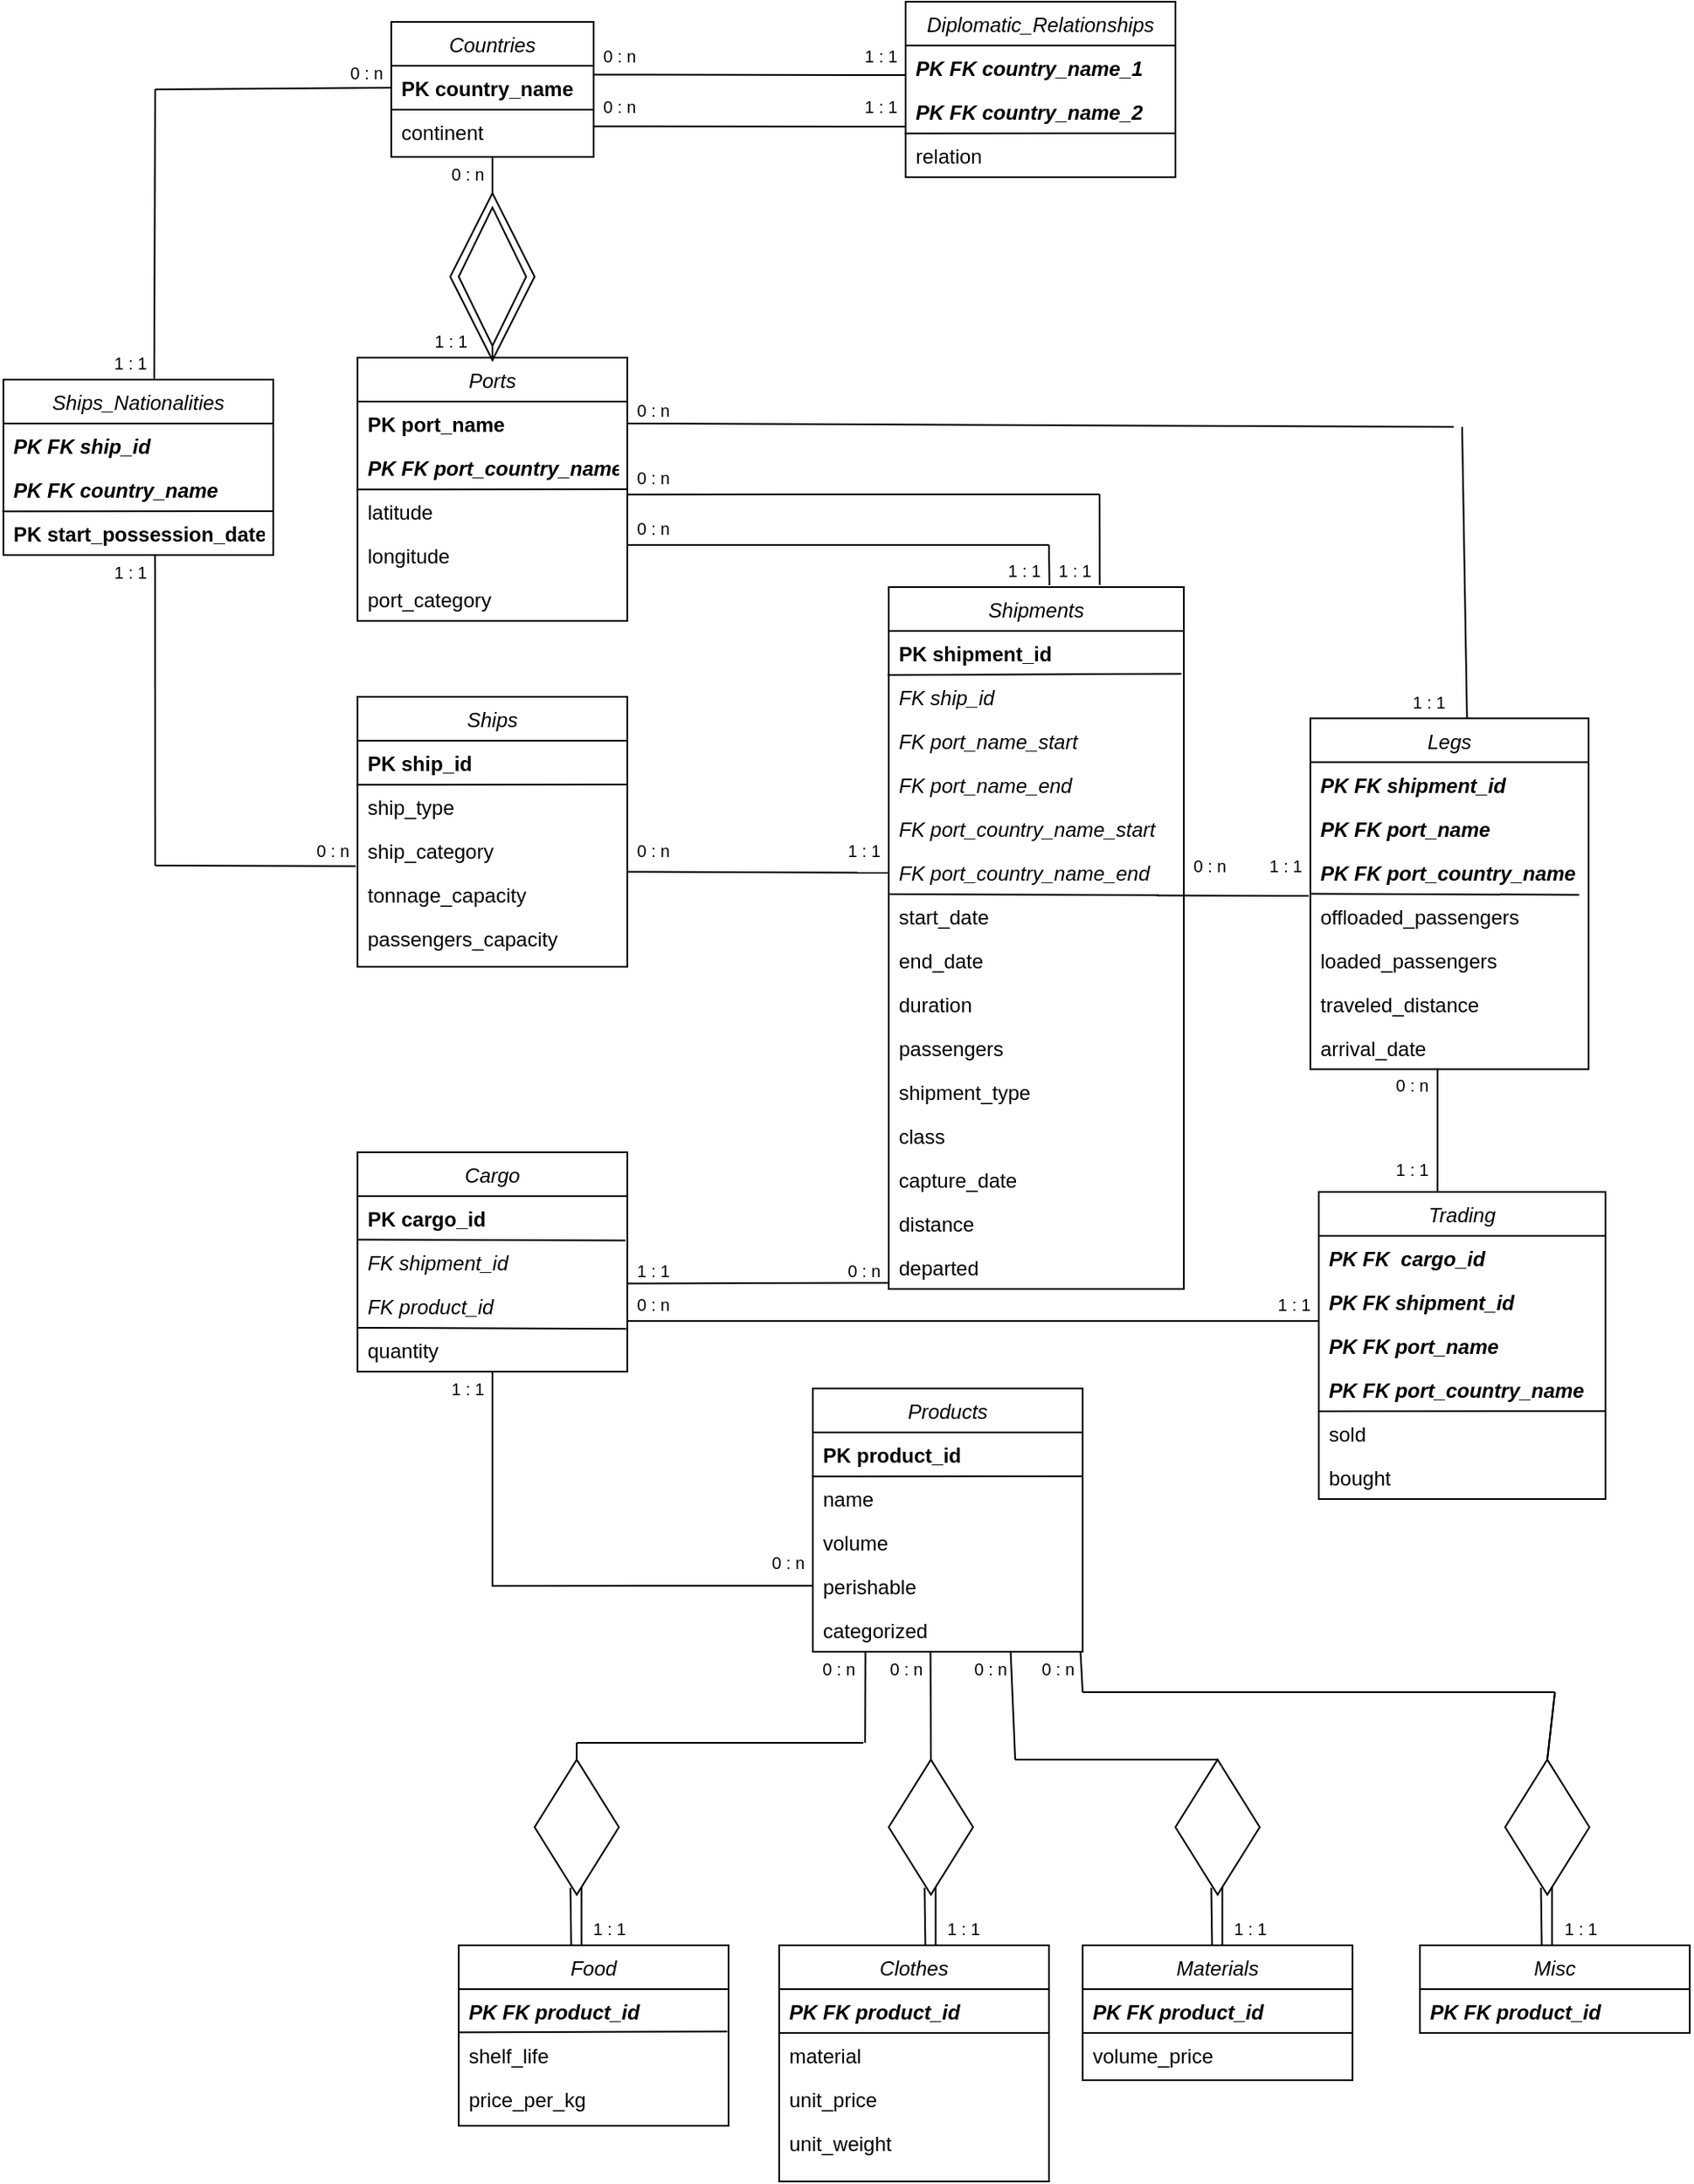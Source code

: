 <mxfile version="17.5.0"><diagram id="C5RBs43oDa-KdzZeNtuy" name="Page-1"><mxGraphModel dx="570" dy="501" grid="1" gridSize="10" guides="1" tooltips="1" connect="1" arrows="1" fold="1" page="1" pageScale="1" pageWidth="827" pageHeight="1169" math="0" shadow="0"><root><mxCell id="WIyWlLk6GJQsqaUBKTNV-0"/><mxCell id="WIyWlLk6GJQsqaUBKTNV-1" parent="WIyWlLk6GJQsqaUBKTNV-0"/><mxCell id="zkfFHV4jXpPFQw0GAbJ--0" value="Ships" style="swimlane;fontStyle=2;align=center;verticalAlign=top;childLayout=stackLayout;horizontal=1;startSize=26;horizontalStack=0;resizeParent=1;resizeLast=0;collapsible=1;marginBottom=0;rounded=0;shadow=0;strokeWidth=1;" parent="WIyWlLk6GJQsqaUBKTNV-1" vertex="1"><mxGeometry x="280" y="660" width="160" height="160" as="geometry"><mxRectangle x="230" y="140" width="160" height="26" as="alternateBounds"/></mxGeometry></mxCell><mxCell id="zkfFHV4jXpPFQw0GAbJ--1" value="PK ship_id" style="text;align=left;verticalAlign=top;spacingLeft=4;spacingRight=4;overflow=hidden;rotatable=0;points=[[0,0.5],[1,0.5]];portConstraint=eastwest;fontStyle=1" parent="zkfFHV4jXpPFQw0GAbJ--0" vertex="1"><mxGeometry y="26" width="160" height="26" as="geometry"/></mxCell><mxCell id="tUrFKpLR6ahGofTtgVBf-79" value="" style="endArrow=none;html=1;rounded=0;fontColor=default;exitX=-0.004;exitY=0.004;exitDx=0;exitDy=0;exitPerimeter=0;" parent="zkfFHV4jXpPFQw0GAbJ--0" edge="1"><mxGeometry width="50" height="50" relative="1" as="geometry"><mxPoint x="-0.64" y="52.104" as="sourcePoint"/><mxPoint x="160" y="52" as="targetPoint"/></mxGeometry></mxCell><mxCell id="tUrFKpLR6ahGofTtgVBf-85" value="ship_type" style="text;align=left;verticalAlign=top;spacingLeft=4;spacingRight=4;overflow=hidden;rotatable=0;points=[[0,0.5],[1,0.5]];portConstraint=eastwest;rounded=0;shadow=0;html=0;" parent="zkfFHV4jXpPFQw0GAbJ--0" vertex="1"><mxGeometry y="52" width="160" height="26" as="geometry"/></mxCell><mxCell id="tUrFKpLR6ahGofTtgVBf-89" value="ship_category" style="text;align=left;verticalAlign=top;spacingLeft=4;spacingRight=4;overflow=hidden;rotatable=0;points=[[0,0.5],[1,0.5]];portConstraint=eastwest;rounded=0;shadow=0;html=0;" parent="zkfFHV4jXpPFQw0GAbJ--0" vertex="1"><mxGeometry y="78" width="160" height="26" as="geometry"/></mxCell><mxCell id="tUrFKpLR6ahGofTtgVBf-87" value="tonnage_capacity" style="text;align=left;verticalAlign=top;spacingLeft=4;spacingRight=4;overflow=hidden;rotatable=0;points=[[0,0.5],[1,0.5]];portConstraint=eastwest;rounded=0;shadow=0;html=0;" parent="zkfFHV4jXpPFQw0GAbJ--0" vertex="1"><mxGeometry y="104" width="160" height="26" as="geometry"/></mxCell><mxCell id="tUrFKpLR6ahGofTtgVBf-86" value="passengers_capacity" style="text;align=left;verticalAlign=top;spacingLeft=4;spacingRight=4;overflow=hidden;rotatable=0;points=[[0,0.5],[1,0.5]];portConstraint=eastwest;rounded=0;shadow=0;html=0;" parent="zkfFHV4jXpPFQw0GAbJ--0" vertex="1"><mxGeometry y="130" width="160" height="26" as="geometry"/></mxCell><mxCell id="tUrFKpLR6ahGofTtgVBf-16" value="Countries" style="swimlane;fontStyle=2;align=center;verticalAlign=top;childLayout=stackLayout;horizontal=1;startSize=26;horizontalStack=0;resizeParent=1;resizeLast=0;collapsible=1;marginBottom=0;rounded=0;shadow=0;strokeWidth=1;" parent="WIyWlLk6GJQsqaUBKTNV-1" vertex="1"><mxGeometry x="300" y="260" width="120" height="80" as="geometry"><mxRectangle x="230" y="140" width="160" height="26" as="alternateBounds"/></mxGeometry></mxCell><mxCell id="tUrFKpLR6ahGofTtgVBf-17" value="PK country_name" style="text;align=left;verticalAlign=top;spacingLeft=4;spacingRight=4;overflow=hidden;rotatable=0;points=[[0,0.5],[1,0.5]];portConstraint=eastwest;fontStyle=1" parent="tUrFKpLR6ahGofTtgVBf-16" vertex="1"><mxGeometry y="26" width="120" height="26" as="geometry"/></mxCell><mxCell id="tUrFKpLR6ahGofTtgVBf-22" value="continent" style="text;align=left;verticalAlign=top;spacingLeft=4;spacingRight=4;overflow=hidden;rotatable=0;points=[[0,0.5],[1,0.5]];portConstraint=eastwest;fontStyle=0" parent="tUrFKpLR6ahGofTtgVBf-16" vertex="1"><mxGeometry y="52" width="120" height="26" as="geometry"/></mxCell><mxCell id="tUrFKpLR6ahGofTtgVBf-114" value="" style="endArrow=none;html=1;rounded=0;fontColor=default;entryX=0.998;entryY=0;entryDx=0;entryDy=0;entryPerimeter=0;exitX=-0.002;exitY=0;exitDx=0;exitDy=0;exitPerimeter=0;" parent="tUrFKpLR6ahGofTtgVBf-16" source="tUrFKpLR6ahGofTtgVBf-22" target="tUrFKpLR6ahGofTtgVBf-22" edge="1"><mxGeometry width="50" height="50" relative="1" as="geometry"><mxPoint x="-170" y="190" as="sourcePoint"/><mxPoint x="-120" y="140" as="targetPoint"/></mxGeometry></mxCell><mxCell id="tUrFKpLR6ahGofTtgVBf-56" value="" style="endArrow=none;html=1;rounded=0;fontColor=default;startArrow=none;" parent="WIyWlLk6GJQsqaUBKTNV-1" edge="1"><mxGeometry width="50" height="50" relative="1" as="geometry"><mxPoint x="160" y="410" as="sourcePoint"/><mxPoint x="160" y="410" as="targetPoint"/></mxGeometry></mxCell><mxCell id="tUrFKpLR6ahGofTtgVBf-98" value="Ports" style="swimlane;fontStyle=2;align=center;verticalAlign=top;childLayout=stackLayout;horizontal=1;startSize=26;horizontalStack=0;resizeParent=1;resizeLast=0;collapsible=1;marginBottom=0;rounded=0;shadow=0;strokeWidth=1;" parent="WIyWlLk6GJQsqaUBKTNV-1" vertex="1"><mxGeometry x="280" y="459" width="160" height="156" as="geometry"><mxRectangle x="230" y="140" width="160" height="26" as="alternateBounds"/></mxGeometry></mxCell><mxCell id="tUrFKpLR6ahGofTtgVBf-99" value="PK port_name" style="text;align=left;verticalAlign=top;spacingLeft=4;spacingRight=4;overflow=hidden;rotatable=0;points=[[0,0.5],[1,0.5]];portConstraint=eastwest;fontStyle=1" parent="tUrFKpLR6ahGofTtgVBf-98" vertex="1"><mxGeometry y="26" width="160" height="26" as="geometry"/></mxCell><mxCell id="tUrFKpLR6ahGofTtgVBf-100" value="PK FK port_country_name" style="text;align=left;verticalAlign=top;spacingLeft=4;spacingRight=4;overflow=hidden;rotatable=0;points=[[0,0.5],[1,0.5]];portConstraint=eastwest;rounded=0;shadow=0;html=0;fontStyle=3" parent="tUrFKpLR6ahGofTtgVBf-98" vertex="1"><mxGeometry y="52" width="160" height="26" as="geometry"/></mxCell><mxCell id="tUrFKpLR6ahGofTtgVBf-101" value="" style="endArrow=none;html=1;rounded=0;fontColor=default;exitX=-0.004;exitY=0.004;exitDx=0;exitDy=0;exitPerimeter=0;" parent="tUrFKpLR6ahGofTtgVBf-98" edge="1"><mxGeometry width="50" height="50" relative="1" as="geometry"><mxPoint x="-0.64" y="78.104" as="sourcePoint"/><mxPoint x="160" y="78" as="targetPoint"/></mxGeometry></mxCell><mxCell id="tUrFKpLR6ahGofTtgVBf-102" value="latitude" style="text;align=left;verticalAlign=top;spacingLeft=4;spacingRight=4;overflow=hidden;rotatable=0;points=[[0,0.5],[1,0.5]];portConstraint=eastwest;rounded=0;shadow=0;html=0;" parent="tUrFKpLR6ahGofTtgVBf-98" vertex="1"><mxGeometry y="78" width="160" height="26" as="geometry"/></mxCell><mxCell id="o2Y1OkKGADqU9VZEnemW-0" value="longitude" style="text;align=left;verticalAlign=top;spacingLeft=4;spacingRight=4;overflow=hidden;rotatable=0;points=[[0,0.5],[1,0.5]];portConstraint=eastwest;rounded=0;shadow=0;html=0;" parent="tUrFKpLR6ahGofTtgVBf-98" vertex="1"><mxGeometry y="104" width="160" height="26" as="geometry"/></mxCell><mxCell id="tUrFKpLR6ahGofTtgVBf-103" value="port_category" style="text;align=left;verticalAlign=top;spacingLeft=4;spacingRight=4;overflow=hidden;rotatable=0;points=[[0,0.5],[1,0.5]];portConstraint=eastwest;rounded=0;shadow=0;html=0;" parent="tUrFKpLR6ahGofTtgVBf-98" vertex="1"><mxGeometry y="130" width="160" height="26" as="geometry"/></mxCell><mxCell id="tUrFKpLR6ahGofTtgVBf-107" value="Diplomatic_Relationships" style="swimlane;fontStyle=2;align=center;verticalAlign=top;childLayout=stackLayout;horizontal=1;startSize=26;horizontalStack=0;resizeParent=1;resizeLast=0;collapsible=1;marginBottom=0;rounded=0;shadow=0;strokeWidth=1;" parent="WIyWlLk6GJQsqaUBKTNV-1" vertex="1"><mxGeometry x="605" y="248" width="160" height="104" as="geometry"><mxRectangle x="230" y="140" width="160" height="26" as="alternateBounds"/></mxGeometry></mxCell><mxCell id="tUrFKpLR6ahGofTtgVBf-108" value="PK FK country_name_1" style="text;align=left;verticalAlign=top;spacingLeft=4;spacingRight=4;overflow=hidden;rotatable=0;points=[[0,0.5],[1,0.5]];portConstraint=eastwest;fontStyle=3" parent="tUrFKpLR6ahGofTtgVBf-107" vertex="1"><mxGeometry y="26" width="160" height="26" as="geometry"/></mxCell><mxCell id="tUrFKpLR6ahGofTtgVBf-109" value="PK FK country_name_2" style="text;align=left;verticalAlign=top;spacingLeft=4;spacingRight=4;overflow=hidden;rotatable=0;points=[[0,0.5],[1,0.5]];portConstraint=eastwest;rounded=0;shadow=0;html=0;fontStyle=3" parent="tUrFKpLR6ahGofTtgVBf-107" vertex="1"><mxGeometry y="52" width="160" height="26" as="geometry"/></mxCell><mxCell id="tUrFKpLR6ahGofTtgVBf-110" value="" style="endArrow=none;html=1;rounded=0;fontColor=default;exitX=-0.004;exitY=0.004;exitDx=0;exitDy=0;exitPerimeter=0;" parent="tUrFKpLR6ahGofTtgVBf-107" edge="1"><mxGeometry width="50" height="50" relative="1" as="geometry"><mxPoint x="-0.64" y="78.104" as="sourcePoint"/><mxPoint x="160" y="78" as="targetPoint"/></mxGeometry></mxCell><mxCell id="tUrFKpLR6ahGofTtgVBf-111" value="relation" style="text;align=left;verticalAlign=top;spacingLeft=4;spacingRight=4;overflow=hidden;rotatable=0;points=[[0,0.5],[1,0.5]];portConstraint=eastwest;rounded=0;shadow=0;html=0;" parent="tUrFKpLR6ahGofTtgVBf-107" vertex="1"><mxGeometry y="78" width="160" height="26" as="geometry"/></mxCell><mxCell id="tUrFKpLR6ahGofTtgVBf-161" value="Shipments" style="swimlane;fontStyle=2;align=center;verticalAlign=top;childLayout=stackLayout;horizontal=1;startSize=26;horizontalStack=0;resizeParent=1;resizeLast=0;collapsible=1;marginBottom=0;rounded=0;shadow=0;strokeWidth=1;" parent="WIyWlLk6GJQsqaUBKTNV-1" vertex="1"><mxGeometry x="595" y="595" width="175" height="416" as="geometry"><mxRectangle x="230" y="140" width="160" height="26" as="alternateBounds"/></mxGeometry></mxCell><mxCell id="tUrFKpLR6ahGofTtgVBf-162" value="PK shipment_id" style="text;align=left;verticalAlign=top;spacingLeft=4;spacingRight=4;overflow=hidden;rotatable=0;points=[[0,0.5],[1,0.5]];portConstraint=eastwest;fontStyle=1" parent="tUrFKpLR6ahGofTtgVBf-161" vertex="1"><mxGeometry y="26" width="175" height="26" as="geometry"/></mxCell><mxCell id="tUrFKpLR6ahGofTtgVBf-163" value="FK ship_id" style="text;align=left;verticalAlign=top;spacingLeft=4;spacingRight=4;overflow=hidden;rotatable=0;points=[[0,0.5],[1,0.5]];portConstraint=eastwest;rounded=0;shadow=0;html=0;fontStyle=2" parent="tUrFKpLR6ahGofTtgVBf-161" vertex="1"><mxGeometry y="52" width="175" height="26" as="geometry"/></mxCell><mxCell id="tUrFKpLR6ahGofTtgVBf-169" value="" style="endArrow=none;html=1;rounded=0;fontColor=default;exitX=-0.004;exitY=0.004;exitDx=0;exitDy=0;exitPerimeter=0;entryX=0.992;entryY=-0.026;entryDx=0;entryDy=0;entryPerimeter=0;" parent="tUrFKpLR6ahGofTtgVBf-161" source="tUrFKpLR6ahGofTtgVBf-163" edge="1" target="tUrFKpLR6ahGofTtgVBf-163"><mxGeometry width="50" height="50" relative="1" as="geometry"><mxPoint x="110" y="81" as="sourcePoint"/><mxPoint x="160" y="52" as="targetPoint"/></mxGeometry></mxCell><mxCell id="tUrFKpLR6ahGofTtgVBf-179" value="FK port_name_start" style="text;align=left;verticalAlign=top;spacingLeft=4;spacingRight=4;overflow=hidden;rotatable=0;points=[[0,0.5],[1,0.5]];portConstraint=eastwest;rounded=0;shadow=0;html=0;fontStyle=2" parent="tUrFKpLR6ahGofTtgVBf-161" vertex="1"><mxGeometry y="78" width="175" height="26" as="geometry"/></mxCell><mxCell id="tUrFKpLR6ahGofTtgVBf-180" value="FK port_name_end" style="text;align=left;verticalAlign=top;spacingLeft=4;spacingRight=4;overflow=hidden;rotatable=0;points=[[0,0.5],[1,0.5]];portConstraint=eastwest;rounded=0;shadow=0;html=0;fontStyle=2" parent="tUrFKpLR6ahGofTtgVBf-161" vertex="1"><mxGeometry y="104" width="175" height="26" as="geometry"/></mxCell><mxCell id="6eJe-BBgPxDw-Y_te-jw-12" value="FK port_country_name_start" style="text;align=left;verticalAlign=top;spacingLeft=4;spacingRight=4;overflow=hidden;rotatable=0;points=[[0,0.5],[1,0.5]];portConstraint=eastwest;rounded=0;shadow=0;html=0;fontStyle=2" parent="tUrFKpLR6ahGofTtgVBf-161" vertex="1"><mxGeometry y="130" width="175" height="26" as="geometry"/></mxCell><mxCell id="6eJe-BBgPxDw-Y_te-jw-14" value="FK port_country_name_end" style="text;align=left;verticalAlign=top;spacingLeft=4;spacingRight=4;overflow=hidden;rotatable=0;points=[[0,0.5],[1,0.5]];portConstraint=eastwest;rounded=0;shadow=0;html=0;fontStyle=2" parent="tUrFKpLR6ahGofTtgVBf-161" vertex="1"><mxGeometry y="156" width="175" height="26" as="geometry"/></mxCell><mxCell id="6eJe-BBgPxDw-Y_te-jw-15" value="" style="endArrow=none;html=1;rounded=0;fontSize=10;fontColor=default;exitX=-0.003;exitY=-0.012;exitDx=0;exitDy=0;exitPerimeter=0;entryX=0.993;entryY=0.012;entryDx=0;entryDy=0;entryPerimeter=0;" parent="tUrFKpLR6ahGofTtgVBf-161" edge="1"><mxGeometry width="50" height="50" relative="1" as="geometry"><mxPoint x="0.64" y="181.998" as="sourcePoint"/><mxPoint x="160.0" y="182.622" as="targetPoint"/></mxGeometry></mxCell><mxCell id="tUrFKpLR6ahGofTtgVBf-181" value="start_date" style="text;align=left;verticalAlign=top;spacingLeft=4;spacingRight=4;overflow=hidden;rotatable=0;points=[[0,0.5],[1,0.5]];portConstraint=eastwest;rounded=0;shadow=0;html=0;fontStyle=0" parent="tUrFKpLR6ahGofTtgVBf-161" vertex="1"><mxGeometry y="182" width="175" height="26" as="geometry"/></mxCell><mxCell id="tUrFKpLR6ahGofTtgVBf-182" value="end_date" style="text;align=left;verticalAlign=top;spacingLeft=4;spacingRight=4;overflow=hidden;rotatable=0;points=[[0,0.5],[1,0.5]];portConstraint=eastwest;rounded=0;shadow=0;html=0;fontStyle=0" parent="tUrFKpLR6ahGofTtgVBf-161" vertex="1"><mxGeometry y="208" width="175" height="26" as="geometry"/></mxCell><mxCell id="tUrFKpLR6ahGofTtgVBf-221" value="duration" style="text;align=left;verticalAlign=top;spacingLeft=4;spacingRight=4;overflow=hidden;rotatable=0;points=[[0,0.5],[1,0.5]];portConstraint=eastwest;rounded=0;shadow=0;html=0;fontStyle=0" parent="tUrFKpLR6ahGofTtgVBf-161" vertex="1"><mxGeometry y="234" width="175" height="26" as="geometry"/></mxCell><mxCell id="tUrFKpLR6ahGofTtgVBf-220" value="passengers" style="text;align=left;verticalAlign=top;spacingLeft=4;spacingRight=4;overflow=hidden;rotatable=0;points=[[0,0.5],[1,0.5]];portConstraint=eastwest;rounded=0;shadow=0;html=0;fontStyle=0" parent="tUrFKpLR6ahGofTtgVBf-161" vertex="1"><mxGeometry y="260" width="175" height="26" as="geometry"/></mxCell><mxCell id="tUrFKpLR6ahGofTtgVBf-224" value="shipment_type" style="text;align=left;verticalAlign=top;spacingLeft=4;spacingRight=4;overflow=hidden;rotatable=0;points=[[0,0.5],[1,0.5]];portConstraint=eastwest;rounded=0;shadow=0;html=0;fontStyle=0" parent="tUrFKpLR6ahGofTtgVBf-161" vertex="1"><mxGeometry y="286" width="175" height="26" as="geometry"/></mxCell><mxCell id="tUrFKpLR6ahGofTtgVBf-225" value="class" style="text;align=left;verticalAlign=top;spacingLeft=4;spacingRight=4;overflow=hidden;rotatable=0;points=[[0,0.5],[1,0.5]];portConstraint=eastwest;rounded=0;shadow=0;html=0;fontStyle=0" parent="tUrFKpLR6ahGofTtgVBf-161" vertex="1"><mxGeometry y="312" width="175" height="26" as="geometry"/></mxCell><mxCell id="tUrFKpLR6ahGofTtgVBf-393" value="capture_date" style="text;align=left;verticalAlign=top;spacingLeft=4;spacingRight=4;overflow=hidden;rotatable=0;points=[[0,0.5],[1,0.5]];portConstraint=eastwest;rounded=0;shadow=0;html=0;fontStyle=0" parent="tUrFKpLR6ahGofTtgVBf-161" vertex="1"><mxGeometry y="338" width="175" height="26" as="geometry"/></mxCell><mxCell id="tUrFKpLR6ahGofTtgVBf-410" value="distance" style="text;align=left;verticalAlign=top;spacingLeft=4;spacingRight=4;overflow=hidden;rotatable=0;points=[[0,0.5],[1,0.5]];portConstraint=eastwest;rounded=0;shadow=0;html=0;fontStyle=0" parent="tUrFKpLR6ahGofTtgVBf-161" vertex="1"><mxGeometry y="364" width="175" height="26" as="geometry"/></mxCell><mxCell id="fP3busuvT03Uie_WqIj1-0" value="departed" style="text;align=left;verticalAlign=top;spacingLeft=4;spacingRight=4;overflow=hidden;rotatable=0;points=[[0,0.5],[1,0.5]];portConstraint=eastwest;rounded=0;shadow=0;html=0;fontStyle=0" vertex="1" parent="tUrFKpLR6ahGofTtgVBf-161"><mxGeometry y="390" width="175" height="26" as="geometry"/></mxCell><mxCell id="tUrFKpLR6ahGofTtgVBf-170" value="Legs" style="swimlane;fontStyle=2;align=center;verticalAlign=top;childLayout=stackLayout;horizontal=1;startSize=26;horizontalStack=0;resizeParent=1;resizeLast=0;collapsible=1;marginBottom=0;rounded=0;shadow=0;strokeWidth=1;" parent="WIyWlLk6GJQsqaUBKTNV-1" vertex="1"><mxGeometry x="845" y="672.75" width="165" height="208" as="geometry"><mxRectangle x="230" y="140" width="160" height="26" as="alternateBounds"/></mxGeometry></mxCell><mxCell id="tUrFKpLR6ahGofTtgVBf-172" value="PK FK shipment_id" style="text;align=left;verticalAlign=top;spacingLeft=4;spacingRight=4;overflow=hidden;rotatable=0;points=[[0,0.5],[1,0.5]];portConstraint=eastwest;rounded=0;shadow=0;html=0;fontStyle=3" parent="tUrFKpLR6ahGofTtgVBf-170" vertex="1"><mxGeometry y="26" width="165" height="26" as="geometry"/></mxCell><mxCell id="tUrFKpLR6ahGofTtgVBf-174" value="PK FK port_name" style="text;align=left;verticalAlign=top;spacingLeft=4;spacingRight=4;overflow=hidden;rotatable=0;points=[[0,0.5],[1,0.5]];portConstraint=eastwest;rounded=0;shadow=0;html=0;fontStyle=3" parent="tUrFKpLR6ahGofTtgVBf-170" vertex="1"><mxGeometry y="52" width="165" height="26" as="geometry"/></mxCell><mxCell id="6eJe-BBgPxDw-Y_te-jw-16" value="PK FK port_country_name" style="text;align=left;verticalAlign=top;spacingLeft=4;spacingRight=4;overflow=hidden;rotatable=0;points=[[0,0.5],[1,0.5]];portConstraint=eastwest;rounded=0;shadow=0;html=0;fontStyle=3" parent="tUrFKpLR6ahGofTtgVBf-170" vertex="1"><mxGeometry y="78" width="165" height="26" as="geometry"/></mxCell><mxCell id="6eJe-BBgPxDw-Y_te-jw-19" value="" style="endArrow=none;html=1;rounded=0;fontSize=10;fontColor=default;exitX=-0.003;exitY=-0.012;exitDx=0;exitDy=0;exitPerimeter=0;entryX=0.993;entryY=0.012;entryDx=0;entryDy=0;entryPerimeter=0;" parent="tUrFKpLR6ahGofTtgVBf-170" edge="1"><mxGeometry width="50" height="50" relative="1" as="geometry"><mxPoint y="103.998" as="sourcePoint"/><mxPoint x="159.36" y="104.622" as="targetPoint"/></mxGeometry></mxCell><mxCell id="tUrFKpLR6ahGofTtgVBf-399" value="offloaded_passengers" style="text;align=left;verticalAlign=top;spacingLeft=4;spacingRight=4;overflow=hidden;rotatable=0;points=[[0,0.5],[1,0.5]];portConstraint=eastwest;rounded=0;shadow=0;html=0;" parent="tUrFKpLR6ahGofTtgVBf-170" vertex="1"><mxGeometry y="104" width="165" height="26" as="geometry"/></mxCell><mxCell id="tUrFKpLR6ahGofTtgVBf-402" value="loaded_passengers" style="text;align=left;verticalAlign=top;spacingLeft=4;spacingRight=4;overflow=hidden;rotatable=0;points=[[0,0.5],[1,0.5]];portConstraint=eastwest;rounded=0;shadow=0;html=0;" parent="tUrFKpLR6ahGofTtgVBf-170" vertex="1"><mxGeometry y="130" width="165" height="26" as="geometry"/></mxCell><mxCell id="tUrFKpLR6ahGofTtgVBf-411" value="traveled_distance" style="text;align=left;verticalAlign=top;spacingLeft=4;spacingRight=4;overflow=hidden;rotatable=0;points=[[0,0.5],[1,0.5]];portConstraint=eastwest;rounded=0;shadow=0;html=0;" parent="tUrFKpLR6ahGofTtgVBf-170" vertex="1"><mxGeometry y="156" width="165" height="26" as="geometry"/></mxCell><mxCell id="fP3busuvT03Uie_WqIj1-1" value="arrival_date" style="text;align=left;verticalAlign=top;spacingLeft=4;spacingRight=4;overflow=hidden;rotatable=0;points=[[0,0.5],[1,0.5]];portConstraint=eastwest;rounded=0;shadow=0;html=0;" vertex="1" parent="tUrFKpLR6ahGofTtgVBf-170"><mxGeometry y="182" width="165" height="26" as="geometry"/></mxCell><mxCell id="tUrFKpLR6ahGofTtgVBf-185" value="" style="endArrow=none;html=1;rounded=0;fontColor=default;entryX=-0.002;entryY=0.673;entryDx=0;entryDy=0;entryPerimeter=0;exitX=0.997;exitY=0.2;exitDx=0;exitDy=0;exitPerimeter=0;" parent="WIyWlLk6GJQsqaUBKTNV-1" source="tUrFKpLR6ahGofTtgVBf-17" target="tUrFKpLR6ahGofTtgVBf-108" edge="1"><mxGeometry width="50" height="50" relative="1" as="geometry"><mxPoint x="430" y="200" as="sourcePoint"/><mxPoint x="390" y="230" as="targetPoint"/></mxGeometry></mxCell><mxCell id="tUrFKpLR6ahGofTtgVBf-186" value="&lt;font style=&quot;font-size: 10px&quot;&gt;0 : n&lt;/font&gt;" style="text;html=1;align=center;verticalAlign=middle;resizable=0;points=[];autosize=1;strokeColor=none;fillColor=none;fontColor=default;" parent="WIyWlLk6GJQsqaUBKTNV-1" vertex="1"><mxGeometry x="420" y="270" width="30" height="20" as="geometry"/></mxCell><mxCell id="tUrFKpLR6ahGofTtgVBf-187" value="&lt;font style=&quot;font-size: 10px&quot;&gt;1 : 1&lt;/font&gt;" style="text;html=1;align=center;verticalAlign=middle;resizable=0;points=[];autosize=1;strokeColor=none;fillColor=none;fontColor=default;" parent="WIyWlLk6GJQsqaUBKTNV-1" vertex="1"><mxGeometry x="575" y="270" width="30" height="20" as="geometry"/></mxCell><mxCell id="tUrFKpLR6ahGofTtgVBf-188" value="" style="endArrow=none;html=1;rounded=0;fontColor=default;exitX=0.997;exitY=0.379;exitDx=0;exitDy=0;exitPerimeter=0;entryX=0;entryY=0.846;entryDx=0;entryDy=0;entryPerimeter=0;" parent="WIyWlLk6GJQsqaUBKTNV-1" source="tUrFKpLR6ahGofTtgVBf-22" target="tUrFKpLR6ahGofTtgVBf-109" edge="1"><mxGeometry width="50" height="50" relative="1" as="geometry"><mxPoint x="340" y="310" as="sourcePoint"/><mxPoint x="449.68" y="240.498" as="targetPoint"/></mxGeometry></mxCell><mxCell id="tUrFKpLR6ahGofTtgVBf-189" value="&lt;font style=&quot;font-size: 10px&quot;&gt;0 : n&lt;/font&gt;" style="text;html=1;align=center;verticalAlign=middle;resizable=0;points=[];autosize=1;strokeColor=none;fillColor=none;fontColor=default;" parent="WIyWlLk6GJQsqaUBKTNV-1" vertex="1"><mxGeometry x="420" y="300" width="30" height="20" as="geometry"/></mxCell><mxCell id="tUrFKpLR6ahGofTtgVBf-190" value="&lt;font style=&quot;font-size: 10px&quot;&gt;1 : 1&lt;/font&gt;" style="text;html=1;align=center;verticalAlign=middle;resizable=0;points=[];autosize=1;strokeColor=none;fillColor=none;fontColor=default;" parent="WIyWlLk6GJQsqaUBKTNV-1" vertex="1"><mxGeometry x="575" y="300" width="30" height="20" as="geometry"/></mxCell><mxCell id="tUrFKpLR6ahGofTtgVBf-192" value="" style="endArrow=none;html=1;rounded=0;fontSize=10;fontColor=default;exitX=0.5;exitY=0;exitDx=0;exitDy=0;startArrow=none;" parent="WIyWlLk6GJQsqaUBKTNV-1" source="6eJe-BBgPxDw-Y_te-jw-1" edge="1"><mxGeometry width="50" height="50" relative="1" as="geometry"><mxPoint x="340" y="350" as="sourcePoint"/><mxPoint x="360" y="340" as="targetPoint"/></mxGeometry></mxCell><mxCell id="tUrFKpLR6ahGofTtgVBf-195" value="" style="endArrow=none;html=1;rounded=0;fontSize=10;fontColor=default;entryX=0;entryY=0.5;entryDx=0;entryDy=0;" parent="WIyWlLk6GJQsqaUBKTNV-1" target="tUrFKpLR6ahGofTtgVBf-17" edge="1"><mxGeometry width="50" height="50" relative="1" as="geometry"><mxPoint x="160" y="300" as="sourcePoint"/><mxPoint x="230" y="259" as="targetPoint"/></mxGeometry></mxCell><mxCell id="tUrFKpLR6ahGofTtgVBf-199" value="&lt;font style=&quot;font-size: 10px&quot;&gt;1 : 1&lt;/font&gt;" style="text;html=1;align=center;verticalAlign=middle;resizable=0;points=[];autosize=1;strokeColor=none;fillColor=none;fontColor=default;" parent="WIyWlLk6GJQsqaUBKTNV-1" vertex="1"><mxGeometry x="130" y="576" width="30" height="20" as="geometry"/></mxCell><mxCell id="tUrFKpLR6ahGofTtgVBf-200" value="&lt;font style=&quot;font-size: 10px&quot;&gt;1 : 1&lt;/font&gt;" style="text;html=1;align=center;verticalAlign=middle;resizable=0;points=[];autosize=1;strokeColor=none;fillColor=none;fontColor=default;" parent="WIyWlLk6GJQsqaUBKTNV-1" vertex="1"><mxGeometry x="320" y="439" width="30" height="20" as="geometry"/></mxCell><mxCell id="tUrFKpLR6ahGofTtgVBf-201" value="&lt;font style=&quot;font-size: 10px&quot;&gt;0 : n&lt;/font&gt;" style="text;html=1;align=center;verticalAlign=middle;resizable=0;points=[];autosize=1;strokeColor=none;fillColor=none;fontColor=default;" parent="WIyWlLk6GJQsqaUBKTNV-1" vertex="1"><mxGeometry x="330" y="340" width="30" height="20" as="geometry"/></mxCell><mxCell id="tUrFKpLR6ahGofTtgVBf-240" value="Products" style="swimlane;fontStyle=2;align=center;verticalAlign=top;childLayout=stackLayout;horizontal=1;startSize=26;horizontalStack=0;resizeParent=1;resizeLast=0;collapsible=1;marginBottom=0;rounded=0;shadow=0;strokeWidth=1;" parent="WIyWlLk6GJQsqaUBKTNV-1" vertex="1"><mxGeometry x="550" y="1070" width="160" height="156" as="geometry"><mxRectangle x="230" y="140" width="160" height="26" as="alternateBounds"/></mxGeometry></mxCell><mxCell id="tUrFKpLR6ahGofTtgVBf-241" value="PK product_id" style="text;align=left;verticalAlign=top;spacingLeft=4;spacingRight=4;overflow=hidden;rotatable=0;points=[[0,0.5],[1,0.5]];portConstraint=eastwest;fontStyle=1" parent="tUrFKpLR6ahGofTtgVBf-240" vertex="1"><mxGeometry y="26" width="160" height="26" as="geometry"/></mxCell><mxCell id="tUrFKpLR6ahGofTtgVBf-243" value="" style="endArrow=none;html=1;rounded=0;fontColor=default;exitX=-0.004;exitY=0.004;exitDx=0;exitDy=0;exitPerimeter=0;" parent="tUrFKpLR6ahGofTtgVBf-240" edge="1"><mxGeometry width="50" height="50" relative="1" as="geometry"><mxPoint x="-0.64" y="52.104" as="sourcePoint"/><mxPoint x="160" y="52" as="targetPoint"/></mxGeometry></mxCell><mxCell id="tUrFKpLR6ahGofTtgVBf-247" value="name" style="text;align=left;verticalAlign=top;spacingLeft=4;spacingRight=4;overflow=hidden;rotatable=0;points=[[0,0.5],[1,0.5]];portConstraint=eastwest;rounded=0;shadow=0;html=0;fontStyle=0" parent="tUrFKpLR6ahGofTtgVBf-240" vertex="1"><mxGeometry y="52" width="160" height="26" as="geometry"/></mxCell><mxCell id="tUrFKpLR6ahGofTtgVBf-248" value="volume" style="text;align=left;verticalAlign=top;spacingLeft=4;spacingRight=4;overflow=hidden;rotatable=0;points=[[0,0.5],[1,0.5]];portConstraint=eastwest;rounded=0;shadow=0;html=0;fontStyle=0" parent="tUrFKpLR6ahGofTtgVBf-240" vertex="1"><mxGeometry y="78" width="160" height="26" as="geometry"/></mxCell><mxCell id="tUrFKpLR6ahGofTtgVBf-285" value="perishable" style="text;align=left;verticalAlign=top;spacingLeft=4;spacingRight=4;overflow=hidden;rotatable=0;points=[[0,0.5],[1,0.5]];portConstraint=eastwest;rounded=0;shadow=0;html=0;fontStyle=0" parent="tUrFKpLR6ahGofTtgVBf-240" vertex="1"><mxGeometry y="104" width="160" height="26" as="geometry"/></mxCell><mxCell id="fP3busuvT03Uie_WqIj1-2" value="categorized" style="text;align=left;verticalAlign=top;spacingLeft=4;spacingRight=4;overflow=hidden;rotatable=0;points=[[0,0.5],[1,0.5]];portConstraint=eastwest;rounded=0;shadow=0;html=0;fontStyle=0" vertex="1" parent="tUrFKpLR6ahGofTtgVBf-240"><mxGeometry y="130" width="160" height="26" as="geometry"/></mxCell><mxCell id="tUrFKpLR6ahGofTtgVBf-265" value="Cargo" style="swimlane;fontStyle=2;align=center;verticalAlign=top;childLayout=stackLayout;horizontal=1;startSize=26;horizontalStack=0;resizeParent=1;resizeLast=0;collapsible=1;marginBottom=0;rounded=0;shadow=0;strokeWidth=1;" parent="WIyWlLk6GJQsqaUBKTNV-1" vertex="1"><mxGeometry x="280" y="930" width="160" height="130" as="geometry"><mxRectangle x="230" y="140" width="160" height="26" as="alternateBounds"/></mxGeometry></mxCell><mxCell id="tUrFKpLR6ahGofTtgVBf-280" value="PK cargo_id" style="text;align=left;verticalAlign=top;spacingLeft=4;spacingRight=4;overflow=hidden;rotatable=0;points=[[0,0.5],[1,0.5]];portConstraint=eastwest;fontStyle=1" parent="tUrFKpLR6ahGofTtgVBf-265" vertex="1"><mxGeometry y="26" width="160" height="26" as="geometry"/></mxCell><mxCell id="tUrFKpLR6ahGofTtgVBf-283" value="" style="endArrow=none;html=1;rounded=0;fontSize=10;fontColor=default;exitX=-0.003;exitY=-0.012;exitDx=0;exitDy=0;exitPerimeter=0;entryX=0.993;entryY=0.012;entryDx=0;entryDy=0;entryPerimeter=0;" parent="tUrFKpLR6ahGofTtgVBf-265" edge="1"><mxGeometry width="50" height="50" relative="1" as="geometry"><mxPoint x="-0.48" y="51.688" as="sourcePoint"/><mxPoint x="158.88" y="52.312" as="targetPoint"/></mxGeometry></mxCell><mxCell id="tUrFKpLR6ahGofTtgVBf-281" value="FK shipment_id" style="text;align=left;verticalAlign=top;spacingLeft=4;spacingRight=4;overflow=hidden;rotatable=0;points=[[0,0.5],[1,0.5]];portConstraint=eastwest;fontStyle=2" parent="tUrFKpLR6ahGofTtgVBf-265" vertex="1"><mxGeometry y="52" width="160" height="26" as="geometry"/></mxCell><mxCell id="tUrFKpLR6ahGofTtgVBf-277" value="FK product_id" style="text;align=left;verticalAlign=top;spacingLeft=4;spacingRight=4;overflow=hidden;rotatable=0;points=[[0,0.5],[1,0.5]];portConstraint=eastwest;fontStyle=2" parent="tUrFKpLR6ahGofTtgVBf-265" vertex="1"><mxGeometry y="78" width="160" height="26" as="geometry"/></mxCell><mxCell id="6eJe-BBgPxDw-Y_te-jw-4" value="" style="endArrow=none;html=1;rounded=0;fontSize=10;fontColor=default;exitX=-0.003;exitY=-0.012;exitDx=0;exitDy=0;exitPerimeter=0;entryX=0.993;entryY=0.012;entryDx=0;entryDy=0;entryPerimeter=0;" parent="tUrFKpLR6ahGofTtgVBf-265" edge="1"><mxGeometry width="50" height="50" relative="1" as="geometry"><mxPoint y="103.998" as="sourcePoint"/><mxPoint x="159.36" y="104.622" as="targetPoint"/></mxGeometry></mxCell><mxCell id="6eJe-BBgPxDw-Y_te-jw-5" value="quantity" style="text;align=left;verticalAlign=top;spacingLeft=4;spacingRight=4;overflow=hidden;rotatable=0;points=[[0,0.5],[1,0.5]];portConstraint=eastwest;rounded=0;shadow=0;html=0;fontStyle=0" parent="tUrFKpLR6ahGofTtgVBf-265" vertex="1"><mxGeometry y="104" width="160" height="26" as="geometry"/></mxCell><mxCell id="tUrFKpLR6ahGofTtgVBf-273" value="&lt;font style=&quot;font-size: 10px&quot;&gt;0 : n&lt;/font&gt;" style="text;html=1;align=center;verticalAlign=middle;resizable=0;points=[];autosize=1;strokeColor=none;fillColor=none;fontColor=default;" parent="WIyWlLk6GJQsqaUBKTNV-1" vertex="1"><mxGeometry x="270" y="280" width="30" height="20" as="geometry"/></mxCell><mxCell id="tUrFKpLR6ahGofTtgVBf-291" value="" style="endArrow=none;html=1;rounded=0;fontSize=10;fontColor=default;entryX=1.014;entryY=1.191;entryDx=0;entryDy=0;entryPerimeter=0;" parent="WIyWlLk6GJQsqaUBKTNV-1" target="tUrFKpLR6ahGofTtgVBf-293" edge="1"><mxGeometry width="50" height="50" relative="1" as="geometry"><mxPoint x="360" y="1060" as="sourcePoint"/><mxPoint x="820" y="1143" as="targetPoint"/><Array as="points"><mxPoint x="360" y="1187"/></Array></mxGeometry></mxCell><mxCell id="tUrFKpLR6ahGofTtgVBf-293" value="&lt;font style=&quot;font-size: 10px&quot;&gt;0 : n&lt;/font&gt;" style="text;html=1;align=center;verticalAlign=middle;resizable=0;points=[];autosize=1;strokeColor=none;fillColor=none;fontColor=default;" parent="WIyWlLk6GJQsqaUBKTNV-1" vertex="1"><mxGeometry x="520" y="1163" width="30" height="20" as="geometry"/></mxCell><mxCell id="tUrFKpLR6ahGofTtgVBf-294" value="Food" style="swimlane;fontStyle=2;align=center;verticalAlign=top;childLayout=stackLayout;horizontal=1;startSize=26;horizontalStack=0;resizeParent=1;resizeLast=0;collapsible=1;marginBottom=0;rounded=0;shadow=0;strokeWidth=1;" parent="WIyWlLk6GJQsqaUBKTNV-1" vertex="1"><mxGeometry x="340" y="1400" width="160" height="107" as="geometry"><mxRectangle x="230" y="140" width="160" height="26" as="alternateBounds"/></mxGeometry></mxCell><mxCell id="tUrFKpLR6ahGofTtgVBf-314" value="PK FK product_id" style="text;align=left;verticalAlign=top;spacingLeft=4;spacingRight=4;overflow=hidden;rotatable=0;points=[[0,0.5],[1,0.5]];portConstraint=eastwest;rounded=0;shadow=0;html=0;fontStyle=3" parent="tUrFKpLR6ahGofTtgVBf-294" vertex="1"><mxGeometry y="26" width="160" height="26" as="geometry"/></mxCell><mxCell id="tUrFKpLR6ahGofTtgVBf-315" value="shelf_life" style="text;align=left;verticalAlign=top;spacingLeft=4;spacingRight=4;overflow=hidden;rotatable=0;points=[[0,0.5],[1,0.5]];portConstraint=eastwest;rounded=0;shadow=0;html=0;fontStyle=0" parent="tUrFKpLR6ahGofTtgVBf-294" vertex="1"><mxGeometry y="52" width="160" height="26" as="geometry"/></mxCell><mxCell id="tUrFKpLR6ahGofTtgVBf-329" value="price_per_kg" style="text;align=left;verticalAlign=top;spacingLeft=4;spacingRight=4;overflow=hidden;rotatable=0;points=[[0,0.5],[1,0.5]];portConstraint=eastwest;rounded=0;shadow=0;html=0;fontStyle=0" parent="tUrFKpLR6ahGofTtgVBf-294" vertex="1"><mxGeometry y="78" width="160" height="26" as="geometry"/></mxCell><mxCell id="tUrFKpLR6ahGofTtgVBf-330" value="" style="endArrow=none;html=1;rounded=0;fontSize=10;fontColor=default;exitX=0.001;exitY=-0.016;exitDx=0;exitDy=0;exitPerimeter=0;entryX=0.995;entryY=-0.035;entryDx=0;entryDy=0;entryPerimeter=0;" parent="tUrFKpLR6ahGofTtgVBf-294" source="tUrFKpLR6ahGofTtgVBf-315" target="tUrFKpLR6ahGofTtgVBf-315" edge="1"><mxGeometry width="50" height="50" relative="1" as="geometry"><mxPoint x="184.68" y="-50" as="sourcePoint"/><mxPoint x="234.68" y="-100" as="targetPoint"/></mxGeometry></mxCell><mxCell id="tUrFKpLR6ahGofTtgVBf-300" value="Clothes" style="swimlane;fontStyle=2;align=center;verticalAlign=top;childLayout=stackLayout;horizontal=1;startSize=26;horizontalStack=0;resizeParent=1;resizeLast=0;collapsible=1;marginBottom=0;rounded=0;shadow=0;strokeWidth=1;" parent="WIyWlLk6GJQsqaUBKTNV-1" vertex="1"><mxGeometry x="530" y="1400" width="160" height="140" as="geometry"><mxRectangle x="230" y="140" width="160" height="26" as="alternateBounds"/></mxGeometry></mxCell><mxCell id="tUrFKpLR6ahGofTtgVBf-316" value="PK FK product_id" style="text;align=left;verticalAlign=top;spacingLeft=4;spacingRight=4;overflow=hidden;rotatable=0;points=[[0,0.5],[1,0.5]];portConstraint=eastwest;rounded=0;shadow=0;html=0;fontStyle=3" parent="tUrFKpLR6ahGofTtgVBf-300" vertex="1"><mxGeometry y="26" width="160" height="26" as="geometry"/></mxCell><mxCell id="tUrFKpLR6ahGofTtgVBf-317" value="material" style="text;align=left;verticalAlign=top;spacingLeft=4;spacingRight=4;overflow=hidden;rotatable=0;points=[[0,0.5],[1,0.5]];portConstraint=eastwest;rounded=0;shadow=0;html=0;fontStyle=0" parent="tUrFKpLR6ahGofTtgVBf-300" vertex="1"><mxGeometry y="52" width="160" height="26" as="geometry"/></mxCell><mxCell id="tUrFKpLR6ahGofTtgVBf-319" value="unit_price" style="text;align=left;verticalAlign=top;spacingLeft=4;spacingRight=4;overflow=hidden;rotatable=0;points=[[0,0.5],[1,0.5]];portConstraint=eastwest;rounded=0;shadow=0;html=0;fontStyle=0" parent="tUrFKpLR6ahGofTtgVBf-300" vertex="1"><mxGeometry y="78" width="160" height="26" as="geometry"/></mxCell><mxCell id="tUrFKpLR6ahGofTtgVBf-331" value="unit_weight" style="text;align=left;verticalAlign=top;spacingLeft=4;spacingRight=4;overflow=hidden;rotatable=0;points=[[0,0.5],[1,0.5]];portConstraint=eastwest;rounded=0;shadow=0;html=0;fontStyle=0" parent="tUrFKpLR6ahGofTtgVBf-300" vertex="1"><mxGeometry y="104" width="160" height="26" as="geometry"/></mxCell><mxCell id="tUrFKpLR6ahGofTtgVBf-332" value="" style="endArrow=none;html=1;rounded=0;fontSize=10;fontColor=default;exitX=-0.001;exitY=0.999;exitDx=0;exitDy=0;exitPerimeter=0;entryX=0.998;entryY=0.002;entryDx=0;entryDy=0;entryPerimeter=0;" parent="tUrFKpLR6ahGofTtgVBf-300" source="tUrFKpLR6ahGofTtgVBf-316" target="tUrFKpLR6ahGofTtgVBf-317" edge="1"><mxGeometry width="50" height="50" relative="1" as="geometry"><mxPoint x="14.68" y="-30" as="sourcePoint"/><mxPoint x="64.68" y="-80" as="targetPoint"/></mxGeometry></mxCell><mxCell id="tUrFKpLR6ahGofTtgVBf-321" value="" style="endArrow=none;html=1;rounded=0;fontSize=10;fontColor=default;entryX=0.195;entryY=0.99;entryDx=0;entryDy=0;entryPerimeter=0;" parent="WIyWlLk6GJQsqaUBKTNV-1" target="fP3busuvT03Uie_WqIj1-2" edge="1"><mxGeometry width="50" height="50" relative="1" as="geometry"><mxPoint x="581" y="1280" as="sourcePoint"/><mxPoint x="580" y="1230" as="targetPoint"/></mxGeometry></mxCell><mxCell id="tUrFKpLR6ahGofTtgVBf-324" value="&lt;font style=&quot;font-size: 10px&quot;&gt;0 : n&lt;/font&gt;" style="text;html=1;align=center;verticalAlign=middle;resizable=0;points=[];autosize=1;strokeColor=none;fillColor=none;fontColor=default;" parent="WIyWlLk6GJQsqaUBKTNV-1" vertex="1"><mxGeometry x="550" y="1226" width="30" height="20" as="geometry"/></mxCell><mxCell id="tUrFKpLR6ahGofTtgVBf-326" value="&lt;font style=&quot;font-size: 10px&quot;&gt;1 : 1&lt;/font&gt;" style="text;html=1;align=center;verticalAlign=middle;resizable=0;points=[];autosize=1;strokeColor=none;fillColor=none;fontColor=default;" parent="WIyWlLk6GJQsqaUBKTNV-1" vertex="1"><mxGeometry x="414" y="1380" width="30" height="20" as="geometry"/></mxCell><mxCell id="tUrFKpLR6ahGofTtgVBf-347" value="" style="endArrow=none;html=1;rounded=0;fontSize=10;fontColor=default;exitX=0.733;exitY=0.99;exitDx=0;exitDy=0;exitPerimeter=0;" parent="WIyWlLk6GJQsqaUBKTNV-1" source="fP3busuvT03Uie_WqIj1-2" edge="1"><mxGeometry width="50" height="50" relative="1" as="geometry"><mxPoint x="668" y="1230" as="sourcePoint"/><mxPoint x="670" y="1290" as="targetPoint"/></mxGeometry></mxCell><mxCell id="tUrFKpLR6ahGofTtgVBf-350" value="&lt;font style=&quot;font-size: 10px&quot;&gt;0 : n&lt;/font&gt;" style="text;html=1;align=center;verticalAlign=middle;resizable=0;points=[];autosize=1;strokeColor=none;fillColor=none;fontColor=default;" parent="WIyWlLk6GJQsqaUBKTNV-1" vertex="1"><mxGeometry x="640" y="1226" width="30" height="20" as="geometry"/></mxCell><mxCell id="tUrFKpLR6ahGofTtgVBf-352" value="" style="endArrow=none;html=1;rounded=0;fontSize=10;fontColor=default;entryX=0.966;entryY=0.967;entryDx=0;entryDy=0;entryPerimeter=0;" parent="WIyWlLk6GJQsqaUBKTNV-1" target="tUrFKpLR6ahGofTtgVBf-390" edge="1"><mxGeometry width="50" height="50" relative="1" as="geometry"><mxPoint x="160" y="760" as="sourcePoint"/><mxPoint x="170" y="230" as="targetPoint"/></mxGeometry></mxCell><mxCell id="tUrFKpLR6ahGofTtgVBf-356" value="&lt;font style=&quot;font-size: 10px&quot;&gt;1 : 1&lt;/font&gt;" style="text;html=1;align=center;verticalAlign=middle;resizable=0;points=[];autosize=1;strokeColor=none;fillColor=none;fontColor=default;" parent="WIyWlLk6GJQsqaUBKTNV-1" vertex="1"><mxGeometry x="330" y="1060" width="30" height="20" as="geometry"/></mxCell><mxCell id="tUrFKpLR6ahGofTtgVBf-358" value="" style="endArrow=none;html=1;rounded=0;fontSize=10;fontColor=default;exitX=1;exitY=0.119;exitDx=0;exitDy=0;exitPerimeter=0;" parent="WIyWlLk6GJQsqaUBKTNV-1" source="tUrFKpLR6ahGofTtgVBf-102" edge="1"><mxGeometry width="50" height="50" relative="1" as="geometry"><mxPoint x="680" y="740" as="sourcePoint"/><mxPoint x="720" y="540" as="targetPoint"/></mxGeometry></mxCell><mxCell id="tUrFKpLR6ahGofTtgVBf-360" value="" style="endArrow=none;html=1;rounded=0;fontSize=10;fontColor=default;exitX=1.004;exitY=0.936;exitDx=0;exitDy=0;exitPerimeter=0;" parent="WIyWlLk6GJQsqaUBKTNV-1" source="tUrFKpLR6ahGofTtgVBf-365" edge="1"><mxGeometry width="50" height="50" relative="1" as="geometry"><mxPoint x="720" y="590" as="sourcePoint"/><mxPoint x="720" y="540" as="targetPoint"/></mxGeometry></mxCell><mxCell id="tUrFKpLR6ahGofTtgVBf-361" value="" style="endArrow=none;html=1;rounded=0;fontSize=10;fontColor=default;" parent="WIyWlLk6GJQsqaUBKTNV-1" edge="1"><mxGeometry width="50" height="50" relative="1" as="geometry"><mxPoint x="440" y="570" as="sourcePoint"/><mxPoint x="690" y="570" as="targetPoint"/></mxGeometry></mxCell><mxCell id="tUrFKpLR6ahGofTtgVBf-362" value="" style="endArrow=none;html=1;rounded=0;fontSize=10;fontColor=default;exitX=0.01;exitY=0.947;exitDx=0;exitDy=0;exitPerimeter=0;" parent="WIyWlLk6GJQsqaUBKTNV-1" source="tUrFKpLR6ahGofTtgVBf-365" edge="1"><mxGeometry width="50" height="50" relative="1" as="geometry"><mxPoint x="690" y="560" as="sourcePoint"/><mxPoint x="690" y="570" as="targetPoint"/></mxGeometry></mxCell><mxCell id="tUrFKpLR6ahGofTtgVBf-364" value="&lt;font style=&quot;font-size: 10px&quot;&gt;1 : 1&lt;/font&gt;" style="text;html=1;align=center;verticalAlign=middle;resizable=0;points=[];autosize=1;strokeColor=none;fillColor=none;fontColor=default;" parent="WIyWlLk6GJQsqaUBKTNV-1" vertex="1"><mxGeometry x="660" y="575" width="30" height="20" as="geometry"/></mxCell><mxCell id="tUrFKpLR6ahGofTtgVBf-365" value="&lt;font style=&quot;font-size: 10px&quot;&gt;1 : 1&lt;/font&gt;" style="text;html=1;align=center;verticalAlign=middle;resizable=0;points=[];autosize=1;strokeColor=none;fillColor=none;fontColor=default;" parent="WIyWlLk6GJQsqaUBKTNV-1" vertex="1"><mxGeometry x="690" y="575" width="30" height="20" as="geometry"/></mxCell><mxCell id="tUrFKpLR6ahGofTtgVBf-366" value="&lt;font style=&quot;font-size: 10px&quot;&gt;0 : n&lt;/font&gt;" style="text;html=1;align=center;verticalAlign=middle;resizable=0;points=[];autosize=1;strokeColor=none;fillColor=none;fontColor=default;" parent="WIyWlLk6GJQsqaUBKTNV-1" vertex="1"><mxGeometry x="440" y="520" width="30" height="20" as="geometry"/></mxCell><mxCell id="tUrFKpLR6ahGofTtgVBf-367" value="&lt;font style=&quot;font-size: 10px&quot;&gt;0 : n&lt;/font&gt;" style="text;html=1;align=center;verticalAlign=middle;resizable=0;points=[];autosize=1;strokeColor=none;fillColor=none;fontColor=default;" parent="WIyWlLk6GJQsqaUBKTNV-1" vertex="1"><mxGeometry x="440" y="550" width="30" height="20" as="geometry"/></mxCell><mxCell id="tUrFKpLR6ahGofTtgVBf-369" value="&lt;font style=&quot;font-size: 10px&quot;&gt;0 : n&lt;/font&gt;" style="text;html=1;align=center;verticalAlign=middle;resizable=0;points=[];autosize=1;strokeColor=none;fillColor=none;fontColor=default;" parent="WIyWlLk6GJQsqaUBKTNV-1" vertex="1"><mxGeometry x="440" y="741" width="30" height="20" as="geometry"/></mxCell><mxCell id="tUrFKpLR6ahGofTtgVBf-370" value="&lt;font style=&quot;font-size: 10px&quot;&gt;1 : 1&lt;/font&gt;" style="text;html=1;align=center;verticalAlign=middle;resizable=0;points=[];autosize=1;strokeColor=none;fillColor=none;fontColor=default;" parent="WIyWlLk6GJQsqaUBKTNV-1" vertex="1"><mxGeometry x="565" y="741" width="30" height="20" as="geometry"/></mxCell><mxCell id="tUrFKpLR6ahGofTtgVBf-371" value="" style="endArrow=none;html=1;rounded=0;fontSize=10;fontColor=default;exitX=1.002;exitY=0.989;exitDx=0;exitDy=0;exitPerimeter=0;entryX=-0.002;entryY=0.859;entryDx=0;entryDy=0;entryPerimeter=0;" parent="WIyWlLk6GJQsqaUBKTNV-1" edge="1" target="fP3busuvT03Uie_WqIj1-0"><mxGeometry width="50" height="50" relative="1" as="geometry"><mxPoint x="440.32" y="1007.714" as="sourcePoint"/><mxPoint x="570" y="1008" as="targetPoint"/></mxGeometry></mxCell><mxCell id="tUrFKpLR6ahGofTtgVBf-373" value="&lt;font style=&quot;font-size: 10px&quot;&gt;0 : n&lt;/font&gt;" style="text;html=1;align=center;verticalAlign=middle;resizable=0;points=[];autosize=1;strokeColor=none;fillColor=none;fontColor=default;" parent="WIyWlLk6GJQsqaUBKTNV-1" vertex="1"><mxGeometry x="565" y="990" width="30" height="20" as="geometry"/></mxCell><mxCell id="tUrFKpLR6ahGofTtgVBf-376" value="Ships_Nationalities" style="swimlane;fontStyle=2;align=center;verticalAlign=top;childLayout=stackLayout;horizontal=1;startSize=26;horizontalStack=0;resizeParent=1;resizeLast=0;collapsible=1;marginBottom=0;rounded=0;shadow=0;strokeWidth=1;" parent="WIyWlLk6GJQsqaUBKTNV-1" vertex="1"><mxGeometry x="70" y="472" width="160" height="104" as="geometry"><mxRectangle x="230" y="140" width="160" height="26" as="alternateBounds"/></mxGeometry></mxCell><mxCell id="tUrFKpLR6ahGofTtgVBf-378" value="PK FK ship_id" style="text;align=left;verticalAlign=top;spacingLeft=4;spacingRight=4;overflow=hidden;rotatable=0;points=[[0,0.5],[1,0.5]];portConstraint=eastwest;rounded=0;shadow=0;html=0;fontStyle=3" parent="tUrFKpLR6ahGofTtgVBf-376" vertex="1"><mxGeometry y="26" width="160" height="26" as="geometry"/></mxCell><mxCell id="tUrFKpLR6ahGofTtgVBf-379" value="" style="endArrow=none;html=1;rounded=0;fontColor=default;exitX=-0.004;exitY=0.004;exitDx=0;exitDy=0;exitPerimeter=0;" parent="tUrFKpLR6ahGofTtgVBf-376" edge="1"><mxGeometry width="50" height="50" relative="1" as="geometry"><mxPoint x="-0.64" y="78.104" as="sourcePoint"/><mxPoint x="160" y="78" as="targetPoint"/></mxGeometry></mxCell><mxCell id="tUrFKpLR6ahGofTtgVBf-385" value="PK FK country_name" style="text;align=left;verticalAlign=top;spacingLeft=4;spacingRight=4;overflow=hidden;rotatable=0;points=[[0,0.5],[1,0.5]];portConstraint=eastwest;rounded=0;shadow=0;html=0;fontStyle=3" parent="tUrFKpLR6ahGofTtgVBf-376" vertex="1"><mxGeometry y="52" width="160" height="26" as="geometry"/></mxCell><mxCell id="tUrFKpLR6ahGofTtgVBf-386" value="PK start_possession_date" style="text;align=left;verticalAlign=top;spacingLeft=4;spacingRight=4;overflow=hidden;rotatable=0;points=[[0,0.5],[1,0.5]];portConstraint=eastwest;rounded=0;shadow=0;html=0;fontStyle=1" parent="tUrFKpLR6ahGofTtgVBf-376" vertex="1"><mxGeometry y="78" width="160" height="26" as="geometry"/></mxCell><mxCell id="tUrFKpLR6ahGofTtgVBf-387" value="" style="endArrow=none;html=1;rounded=0;fontSize=10;fontColor=default;entryX=0.559;entryY=-0.006;entryDx=0;entryDy=0;entryPerimeter=0;" parent="WIyWlLk6GJQsqaUBKTNV-1" target="tUrFKpLR6ahGofTtgVBf-376" edge="1"><mxGeometry width="50" height="50" relative="1" as="geometry"><mxPoint x="160" y="300" as="sourcePoint"/><mxPoint x="310" y="309" as="targetPoint"/></mxGeometry></mxCell><mxCell id="tUrFKpLR6ahGofTtgVBf-388" value="" style="endArrow=none;html=1;rounded=0;fontSize=10;fontColor=default;exitX=0.562;exitY=1.009;exitDx=0;exitDy=0;exitPerimeter=0;" parent="WIyWlLk6GJQsqaUBKTNV-1" source="tUrFKpLR6ahGofTtgVBf-386" edge="1"><mxGeometry width="50" height="50" relative="1" as="geometry"><mxPoint x="160" y="660" as="sourcePoint"/><mxPoint x="160" y="760" as="targetPoint"/></mxGeometry></mxCell><mxCell id="tUrFKpLR6ahGofTtgVBf-389" value="&lt;font style=&quot;font-size: 10px&quot;&gt;1 : 1&lt;/font&gt;" style="text;html=1;align=center;verticalAlign=middle;resizable=0;points=[];autosize=1;strokeColor=none;fillColor=none;fontColor=default;" parent="WIyWlLk6GJQsqaUBKTNV-1" vertex="1"><mxGeometry x="130" y="452" width="30" height="20" as="geometry"/></mxCell><mxCell id="tUrFKpLR6ahGofTtgVBf-390" value="&lt;font style=&quot;font-size: 10px&quot;&gt;0 : n&lt;/font&gt;" style="text;html=1;align=center;verticalAlign=middle;resizable=0;points=[];autosize=1;strokeColor=none;fillColor=none;fontColor=default;" parent="WIyWlLk6GJQsqaUBKTNV-1" vertex="1"><mxGeometry x="250" y="741" width="30" height="20" as="geometry"/></mxCell><mxCell id="tUrFKpLR6ahGofTtgVBf-391" value="&lt;font style=&quot;font-size: 10px&quot;&gt;1 : 1&lt;/font&gt;" style="text;html=1;align=center;verticalAlign=middle;resizable=0;points=[];autosize=1;strokeColor=none;fillColor=none;fontColor=default;" parent="WIyWlLk6GJQsqaUBKTNV-1" vertex="1"><mxGeometry x="440" y="990" width="30" height="20" as="geometry"/></mxCell><mxCell id="tUrFKpLR6ahGofTtgVBf-394" value="" style="endArrow=none;html=1;rounded=0;fontSize=10;fontColor=default;exitX=1;exitY=0.5;exitDx=0;exitDy=0;" parent="WIyWlLk6GJQsqaUBKTNV-1" source="tUrFKpLR6ahGofTtgVBf-99" edge="1"><mxGeometry width="50" height="50" relative="1" as="geometry"><mxPoint x="450" y="550.094" as="sourcePoint"/><mxPoint x="930" y="500" as="targetPoint"/></mxGeometry></mxCell><mxCell id="tUrFKpLR6ahGofTtgVBf-395" value="" style="endArrow=none;html=1;rounded=0;fontSize=10;fontColor=default;exitX=0.563;exitY=0;exitDx=0;exitDy=0;exitPerimeter=0;" parent="WIyWlLk6GJQsqaUBKTNV-1" source="tUrFKpLR6ahGofTtgVBf-170" edge="1"><mxGeometry width="50" height="50" relative="1" as="geometry"><mxPoint x="980" y="630" as="sourcePoint"/><mxPoint x="935" y="500" as="targetPoint"/></mxGeometry></mxCell><mxCell id="tUrFKpLR6ahGofTtgVBf-396" value="&lt;font style=&quot;font-size: 10px&quot;&gt;1 : 1&lt;/font&gt;" style="text;html=1;align=center;verticalAlign=middle;resizable=0;points=[];autosize=1;strokeColor=none;fillColor=none;fontColor=default;" parent="WIyWlLk6GJQsqaUBKTNV-1" vertex="1"><mxGeometry x="900" y="652.75" width="30" height="20" as="geometry"/></mxCell><mxCell id="tUrFKpLR6ahGofTtgVBf-397" value="&lt;font style=&quot;font-size: 10px&quot;&gt;0 : n&lt;/font&gt;" style="text;html=1;align=center;verticalAlign=middle;resizable=0;points=[];autosize=1;strokeColor=none;fillColor=none;fontColor=default;" parent="WIyWlLk6GJQsqaUBKTNV-1" vertex="1"><mxGeometry x="440" y="480" width="30" height="20" as="geometry"/></mxCell><mxCell id="tUrFKpLR6ahGofTtgVBf-405" value="" style="endArrow=none;html=1;rounded=0;fontSize=10;fontColor=default;exitX=0.997;exitY=-0.019;exitDx=0;exitDy=0;exitPerimeter=0;entryX=0;entryY=0.5;entryDx=0;entryDy=0;" parent="WIyWlLk6GJQsqaUBKTNV-1" edge="1"><mxGeometry width="50" height="50" relative="1" as="geometry"><mxPoint x="439.52" y="763.756" as="sourcePoint"/><mxPoint x="595" y="764.25" as="targetPoint"/></mxGeometry></mxCell><mxCell id="tUrFKpLR6ahGofTtgVBf-368" value="" style="endArrow=none;html=1;rounded=0;fontSize=10;fontColor=default;entryX=-0.006;entryY=0.048;entryDx=0;entryDy=0;entryPerimeter=0;exitX=0.909;exitY=0.03;exitDx=0;exitDy=0;exitPerimeter=0;" parent="WIyWlLk6GJQsqaUBKTNV-1" source="tUrFKpLR6ahGofTtgVBf-181" target="tUrFKpLR6ahGofTtgVBf-399" edge="1"><mxGeometry width="50" height="50" relative="1" as="geometry"><mxPoint x="760" y="777" as="sourcePoint"/><mxPoint x="580" y="770" as="targetPoint"/></mxGeometry></mxCell><mxCell id="tUrFKpLR6ahGofTtgVBf-406" value="&lt;font style=&quot;font-size: 10px&quot;&gt;0 : n&lt;/font&gt;" style="text;html=1;align=center;verticalAlign=middle;resizable=0;points=[];autosize=1;strokeColor=none;fillColor=none;fontColor=default;" parent="WIyWlLk6GJQsqaUBKTNV-1" vertex="1"><mxGeometry x="770" y="750" width="30" height="20" as="geometry"/></mxCell><mxCell id="tUrFKpLR6ahGofTtgVBf-407" value="&lt;font style=&quot;font-size: 10px&quot;&gt;1 : 1&lt;/font&gt;" style="text;html=1;align=center;verticalAlign=middle;resizable=0;points=[];autosize=1;strokeColor=none;fillColor=none;fontColor=default;" parent="WIyWlLk6GJQsqaUBKTNV-1" vertex="1"><mxGeometry x="815" y="750" width="30" height="20" as="geometry"/></mxCell><mxCell id="tUrFKpLR6ahGofTtgVBf-408" value="" style="endArrow=none;html=1;rounded=0;fontSize=10;fontColor=default;" parent="WIyWlLk6GJQsqaUBKTNV-1" edge="1"><mxGeometry width="50" height="50" relative="1" as="geometry"><mxPoint x="160" y="760" as="sourcePoint"/><mxPoint x="160" y="760" as="targetPoint"/><Array as="points"><mxPoint x="160" y="760"/></Array></mxGeometry></mxCell><mxCell id="eD8PfNSFq9hUliQtbN3_-0" value="Trading" style="swimlane;fontStyle=2;align=center;verticalAlign=top;childLayout=stackLayout;horizontal=1;startSize=26;horizontalStack=0;resizeParent=1;resizeLast=0;collapsible=1;marginBottom=0;rounded=0;shadow=0;strokeWidth=1;" parent="WIyWlLk6GJQsqaUBKTNV-1" vertex="1"><mxGeometry x="850" y="953.5" width="170" height="182" as="geometry"><mxRectangle x="230" y="140" width="160" height="26" as="alternateBounds"/></mxGeometry></mxCell><mxCell id="eD8PfNSFq9hUliQtbN3_-9" value="PK FK  cargo_id" style="text;align=left;verticalAlign=top;spacingLeft=4;spacingRight=4;overflow=hidden;rotatable=0;points=[[0,0.5],[1,0.5]];portConstraint=eastwest;fontStyle=3" parent="eD8PfNSFq9hUliQtbN3_-0" vertex="1"><mxGeometry y="26" width="170" height="26" as="geometry"/></mxCell><mxCell id="eD8PfNSFq9hUliQtbN3_-1" value="PK FK shipment_id" style="text;align=left;verticalAlign=top;spacingLeft=4;spacingRight=4;overflow=hidden;rotatable=0;points=[[0,0.5],[1,0.5]];portConstraint=eastwest;rounded=0;shadow=0;html=0;fontStyle=3" parent="eD8PfNSFq9hUliQtbN3_-0" vertex="1"><mxGeometry y="52" width="170" height="26" as="geometry"/></mxCell><mxCell id="eD8PfNSFq9hUliQtbN3_-2" value="" style="endArrow=none;html=1;rounded=0;fontColor=default;exitX=-0.002;exitY=0.999;exitDx=0;exitDy=0;exitPerimeter=0;entryX=0.999;entryY=0.995;entryDx=0;entryDy=0;entryPerimeter=0;" parent="eD8PfNSFq9hUliQtbN3_-0" source="eD8PfNSFq9hUliQtbN3_-3" target="eD8PfNSFq9hUliQtbN3_-3" edge="1"><mxGeometry width="50" height="50" relative="1" as="geometry"><mxPoint x="-0.64" y="78.104" as="sourcePoint"/><mxPoint x="160" y="78" as="targetPoint"/></mxGeometry></mxCell><mxCell id="6eJe-BBgPxDw-Y_te-jw-20" value="PK FK port_name" style="text;align=left;verticalAlign=top;spacingLeft=4;spacingRight=4;overflow=hidden;rotatable=0;points=[[0,0.5],[1,0.5]];portConstraint=eastwest;rounded=0;shadow=0;html=0;fontStyle=3" parent="eD8PfNSFq9hUliQtbN3_-0" vertex="1"><mxGeometry y="78" width="170" height="26" as="geometry"/></mxCell><mxCell id="eD8PfNSFq9hUliQtbN3_-3" value="PK FK port_country_name" style="text;align=left;verticalAlign=top;spacingLeft=4;spacingRight=4;overflow=hidden;rotatable=0;points=[[0,0.5],[1,0.5]];portConstraint=eastwest;rounded=0;shadow=0;html=0;fontStyle=3" parent="eD8PfNSFq9hUliQtbN3_-0" vertex="1"><mxGeometry y="104" width="170" height="26" as="geometry"/></mxCell><mxCell id="eD8PfNSFq9hUliQtbN3_-8" value="sold" style="text;align=left;verticalAlign=top;spacingLeft=4;spacingRight=4;overflow=hidden;rotatable=0;points=[[0,0.5],[1,0.5]];portConstraint=eastwest;rounded=0;shadow=0;html=0;" parent="eD8PfNSFq9hUliQtbN3_-0" vertex="1"><mxGeometry y="130" width="170" height="26" as="geometry"/></mxCell><mxCell id="6eJe-BBgPxDw-Y_te-jw-8" value="bought" style="text;align=left;verticalAlign=top;spacingLeft=4;spacingRight=4;overflow=hidden;rotatable=0;points=[[0,0.5],[1,0.5]];portConstraint=eastwest;rounded=0;shadow=0;html=0;" parent="eD8PfNSFq9hUliQtbN3_-0" vertex="1"><mxGeometry y="156" width="170" height="26" as="geometry"/></mxCell><mxCell id="eD8PfNSFq9hUliQtbN3_-10" value="" style="endArrow=none;html=1;rounded=0;fontSize=10;fontColor=default;exitX=1.002;exitY=0.989;exitDx=0;exitDy=0;exitPerimeter=0;" parent="WIyWlLk6GJQsqaUBKTNV-1" edge="1"><mxGeometry width="50" height="50" relative="1" as="geometry"><mxPoint x="440.32" y="1030.004" as="sourcePoint"/><mxPoint x="850" y="1030" as="targetPoint"/></mxGeometry></mxCell><mxCell id="eD8PfNSFq9hUliQtbN3_-11" value="&lt;font style=&quot;font-size: 10px&quot;&gt;1 : 1&lt;/font&gt;" style="text;html=1;align=center;verticalAlign=middle;resizable=0;points=[];autosize=1;strokeColor=none;fillColor=none;fontColor=default;" parent="WIyWlLk6GJQsqaUBKTNV-1" vertex="1"><mxGeometry x="820" y="1010" width="30" height="20" as="geometry"/></mxCell><mxCell id="eD8PfNSFq9hUliQtbN3_-12" value="&lt;font style=&quot;font-size: 10px&quot;&gt;1 : 1&lt;/font&gt;" style="text;html=1;align=center;verticalAlign=middle;resizable=0;points=[];autosize=1;strokeColor=none;fillColor=none;fontColor=default;" parent="WIyWlLk6GJQsqaUBKTNV-1" vertex="1"><mxGeometry x="890" y="930" width="30" height="20" as="geometry"/></mxCell><mxCell id="eD8PfNSFq9hUliQtbN3_-13" value="" style="endArrow=none;html=1;rounded=0;fontSize=10;fontColor=default;exitX=0.457;exitY=0.986;exitDx=0;exitDy=0;exitPerimeter=0;" parent="WIyWlLk6GJQsqaUBKTNV-1" source="fP3busuvT03Uie_WqIj1-1" edge="1"><mxGeometry width="50" height="50" relative="1" as="geometry"><mxPoint x="920" y="880" as="sourcePoint"/><mxPoint x="920.39" y="953.5" as="targetPoint"/></mxGeometry></mxCell><mxCell id="eD8PfNSFq9hUliQtbN3_-14" value="&lt;font style=&quot;font-size: 10px&quot;&gt;0 : n&lt;/font&gt;" style="text;html=1;align=center;verticalAlign=middle;resizable=0;points=[];autosize=1;strokeColor=none;fillColor=none;fontColor=default;" parent="WIyWlLk6GJQsqaUBKTNV-1" vertex="1"><mxGeometry x="890" y="880" width="30" height="20" as="geometry"/></mxCell><mxCell id="eD8PfNSFq9hUliQtbN3_-15" value="&lt;font style=&quot;font-size: 10px&quot;&gt;0 : n&lt;/font&gt;" style="text;html=1;align=center;verticalAlign=middle;resizable=0;points=[];autosize=1;strokeColor=none;fillColor=none;fontColor=default;" parent="WIyWlLk6GJQsqaUBKTNV-1" vertex="1"><mxGeometry x="440" y="1010" width="30" height="20" as="geometry"/></mxCell><mxCell id="6eJe-BBgPxDw-Y_te-jw-0" value="" style="rhombus;whiteSpace=wrap;html=1;" parent="WIyWlLk6GJQsqaUBKTNV-1" vertex="1"><mxGeometry x="335" y="361.5" width="50" height="99" as="geometry"/></mxCell><mxCell id="6eJe-BBgPxDw-Y_te-jw-1" value="" style="rhombus;whiteSpace=wrap;html=1;" parent="WIyWlLk6GJQsqaUBKTNV-1" vertex="1"><mxGeometry x="340" y="370" width="40" height="82" as="geometry"/></mxCell><mxCell id="6eJe-BBgPxDw-Y_te-jw-2" value="" style="endArrow=none;html=1;rounded=0;fontSize=10;fontColor=default;exitX=0.5;exitY=0;exitDx=0;exitDy=0;" parent="WIyWlLk6GJQsqaUBKTNV-1" source="tUrFKpLR6ahGofTtgVBf-98" target="6eJe-BBgPxDw-Y_te-jw-1" edge="1"><mxGeometry width="50" height="50" relative="1" as="geometry"><mxPoint x="360" y="459" as="sourcePoint"/><mxPoint x="360" y="340" as="targetPoint"/></mxGeometry></mxCell><mxCell id="fP3busuvT03Uie_WqIj1-5" value="Materials" style="swimlane;fontStyle=2;align=center;verticalAlign=top;childLayout=stackLayout;horizontal=1;startSize=26;horizontalStack=0;resizeParent=1;resizeLast=0;collapsible=1;marginBottom=0;rounded=0;shadow=0;strokeWidth=1;" vertex="1" parent="WIyWlLk6GJQsqaUBKTNV-1"><mxGeometry x="710" y="1400" width="160" height="80" as="geometry"><mxRectangle x="230" y="140" width="160" height="26" as="alternateBounds"/></mxGeometry></mxCell><mxCell id="fP3busuvT03Uie_WqIj1-6" value="PK FK product_id" style="text;align=left;verticalAlign=top;spacingLeft=4;spacingRight=4;overflow=hidden;rotatable=0;points=[[0,0.5],[1,0.5]];portConstraint=eastwest;rounded=0;shadow=0;html=0;fontStyle=3" vertex="1" parent="fP3busuvT03Uie_WqIj1-5"><mxGeometry y="26" width="160" height="26" as="geometry"/></mxCell><mxCell id="fP3busuvT03Uie_WqIj1-7" value="volume_price" style="text;align=left;verticalAlign=top;spacingLeft=4;spacingRight=4;overflow=hidden;rotatable=0;points=[[0,0.5],[1,0.5]];portConstraint=eastwest;rounded=0;shadow=0;html=0;fontStyle=0" vertex="1" parent="fP3busuvT03Uie_WqIj1-5"><mxGeometry y="52" width="160" height="26" as="geometry"/></mxCell><mxCell id="fP3busuvT03Uie_WqIj1-10" value="" style="endArrow=none;html=1;rounded=0;fontSize=10;fontColor=default;exitX=-0.001;exitY=0.999;exitDx=0;exitDy=0;exitPerimeter=0;entryX=0.998;entryY=0.002;entryDx=0;entryDy=0;entryPerimeter=0;" edge="1" parent="fP3busuvT03Uie_WqIj1-5" source="fP3busuvT03Uie_WqIj1-6" target="fP3busuvT03Uie_WqIj1-7"><mxGeometry width="50" height="50" relative="1" as="geometry"><mxPoint x="14.68" y="-30" as="sourcePoint"/><mxPoint x="64.68" y="-80" as="targetPoint"/></mxGeometry></mxCell><mxCell id="fP3busuvT03Uie_WqIj1-11" value="Misc" style="swimlane;fontStyle=2;align=center;verticalAlign=top;childLayout=stackLayout;horizontal=1;startSize=26;horizontalStack=0;resizeParent=1;resizeLast=0;collapsible=1;marginBottom=0;rounded=0;shadow=0;strokeWidth=1;" vertex="1" parent="WIyWlLk6GJQsqaUBKTNV-1"><mxGeometry x="910" y="1400" width="160" height="52" as="geometry"><mxRectangle x="230" y="140" width="160" height="26" as="alternateBounds"/></mxGeometry></mxCell><mxCell id="fP3busuvT03Uie_WqIj1-12" value="PK FK product_id" style="text;align=left;verticalAlign=top;spacingLeft=4;spacingRight=4;overflow=hidden;rotatable=0;points=[[0,0.5],[1,0.5]];portConstraint=eastwest;rounded=0;shadow=0;html=0;fontStyle=3" vertex="1" parent="fP3busuvT03Uie_WqIj1-11"><mxGeometry y="26" width="160" height="26" as="geometry"/></mxCell><mxCell id="fP3busuvT03Uie_WqIj1-14" value="" style="endArrow=none;html=1;rounded=0;fontSize=10;fontColor=default;exitX=-0.001;exitY=0.999;exitDx=0;exitDy=0;exitPerimeter=0;entryX=0.998;entryY=0.002;entryDx=0;entryDy=0;entryPerimeter=0;" edge="1" parent="fP3busuvT03Uie_WqIj1-11" source="fP3busuvT03Uie_WqIj1-12"><mxGeometry width="50" height="50" relative="1" as="geometry"><mxPoint x="14.68" y="-30" as="sourcePoint"/><mxPoint x="159.68" y="52.052" as="targetPoint"/></mxGeometry></mxCell><mxCell id="fP3busuvT03Uie_WqIj1-15" value="" style="rhombus;whiteSpace=wrap;html=1;rotation=-180;" vertex="1" parent="WIyWlLk6GJQsqaUBKTNV-1"><mxGeometry x="385" y="1290" width="50" height="80" as="geometry"/></mxCell><mxCell id="fP3busuvT03Uie_WqIj1-17" value="" style="endArrow=none;html=1;rounded=0;fontSize=10;fontColor=default;" edge="1" parent="WIyWlLk6GJQsqaUBKTNV-1"><mxGeometry width="50" height="50" relative="1" as="geometry"><mxPoint x="580" y="1280" as="sourcePoint"/><mxPoint x="410" y="1280" as="targetPoint"/></mxGeometry></mxCell><mxCell id="fP3busuvT03Uie_WqIj1-18" value="" style="endArrow=none;html=1;rounded=0;fontSize=10;fontColor=default;exitX=0.5;exitY=1;exitDx=0;exitDy=0;" edge="1" parent="WIyWlLk6GJQsqaUBKTNV-1" source="fP3busuvT03Uie_WqIj1-15"><mxGeometry width="50" height="50" relative="1" as="geometry"><mxPoint x="590" y="1290" as="sourcePoint"/><mxPoint x="410" y="1280" as="targetPoint"/></mxGeometry></mxCell><mxCell id="fP3busuvT03Uie_WqIj1-19" value="" style="endArrow=none;html=1;rounded=0;fontSize=10;fontColor=default;exitX=0.444;exitY=0.057;exitDx=0;exitDy=0;exitPerimeter=0;entryX=0.455;entryY=-0.003;entryDx=0;entryDy=0;entryPerimeter=0;" edge="1" parent="WIyWlLk6GJQsqaUBKTNV-1" source="fP3busuvT03Uie_WqIj1-15" target="tUrFKpLR6ahGofTtgVBf-294"><mxGeometry width="50" height="50" relative="1" as="geometry"><mxPoint x="420" y="1300" as="sourcePoint"/><mxPoint x="420" y="1290" as="targetPoint"/></mxGeometry></mxCell><mxCell id="fP3busuvT03Uie_WqIj1-20" value="" style="endArrow=none;html=1;rounded=0;fontSize=10;fontColor=default;exitX=0.575;exitY=0.052;exitDx=0;exitDy=0;exitPerimeter=0;entryX=0.417;entryY=-0.003;entryDx=0;entryDy=0;entryPerimeter=0;" edge="1" parent="WIyWlLk6GJQsqaUBKTNV-1" source="fP3busuvT03Uie_WqIj1-15" target="tUrFKpLR6ahGofTtgVBf-294"><mxGeometry width="50" height="50" relative="1" as="geometry"><mxPoint x="422.8" y="1375.44" as="sourcePoint"/><mxPoint x="422.8" y="1409.679" as="targetPoint"/></mxGeometry></mxCell><mxCell id="fP3busuvT03Uie_WqIj1-21" value="&lt;font style=&quot;font-size: 10px&quot;&gt;1 : 1&lt;/font&gt;" style="text;html=1;align=center;verticalAlign=middle;resizable=0;points=[];autosize=1;strokeColor=none;fillColor=none;fontColor=default;" vertex="1" parent="WIyWlLk6GJQsqaUBKTNV-1"><mxGeometry x="624" y="1380" width="30" height="20" as="geometry"/></mxCell><mxCell id="fP3busuvT03Uie_WqIj1-22" value="" style="rhombus;whiteSpace=wrap;html=1;rotation=-180;" vertex="1" parent="WIyWlLk6GJQsqaUBKTNV-1"><mxGeometry x="595" y="1290" width="50" height="80" as="geometry"/></mxCell><mxCell id="fP3busuvT03Uie_WqIj1-23" value="" style="endArrow=none;html=1;rounded=0;fontSize=10;fontColor=default;exitX=0.444;exitY=0.057;exitDx=0;exitDy=0;exitPerimeter=0;entryX=0.455;entryY=-0.003;entryDx=0;entryDy=0;entryPerimeter=0;" edge="1" parent="WIyWlLk6GJQsqaUBKTNV-1" source="fP3busuvT03Uie_WqIj1-22"><mxGeometry width="50" height="50" relative="1" as="geometry"><mxPoint x="630" y="1300" as="sourcePoint"/><mxPoint x="622.8" y="1399.679" as="targetPoint"/></mxGeometry></mxCell><mxCell id="fP3busuvT03Uie_WqIj1-24" value="" style="endArrow=none;html=1;rounded=0;fontSize=10;fontColor=default;exitX=0.575;exitY=0.052;exitDx=0;exitDy=0;exitPerimeter=0;entryX=0.417;entryY=-0.003;entryDx=0;entryDy=0;entryPerimeter=0;" edge="1" parent="WIyWlLk6GJQsqaUBKTNV-1" source="fP3busuvT03Uie_WqIj1-22"><mxGeometry width="50" height="50" relative="1" as="geometry"><mxPoint x="632.8" y="1375.44" as="sourcePoint"/><mxPoint x="616.72" y="1399.679" as="targetPoint"/></mxGeometry></mxCell><mxCell id="fP3busuvT03Uie_WqIj1-27" value="&lt;font style=&quot;font-size: 10px&quot;&gt;1 : 1&lt;/font&gt;" style="text;html=1;align=center;verticalAlign=middle;resizable=0;points=[];autosize=1;strokeColor=none;fillColor=none;fontColor=default;" vertex="1" parent="WIyWlLk6GJQsqaUBKTNV-1"><mxGeometry x="794" y="1380" width="30" height="20" as="geometry"/></mxCell><mxCell id="fP3busuvT03Uie_WqIj1-28" value="" style="rhombus;whiteSpace=wrap;html=1;rotation=-180;" vertex="1" parent="WIyWlLk6GJQsqaUBKTNV-1"><mxGeometry x="765" y="1290" width="50" height="80" as="geometry"/></mxCell><mxCell id="fP3busuvT03Uie_WqIj1-29" value="" style="endArrow=none;html=1;rounded=0;fontSize=10;fontColor=default;exitX=0.444;exitY=0.057;exitDx=0;exitDy=0;exitPerimeter=0;entryX=0.455;entryY=-0.003;entryDx=0;entryDy=0;entryPerimeter=0;" edge="1" parent="WIyWlLk6GJQsqaUBKTNV-1" source="fP3busuvT03Uie_WqIj1-28"><mxGeometry width="50" height="50" relative="1" as="geometry"><mxPoint x="800" y="1300" as="sourcePoint"/><mxPoint x="792.8" y="1399.679" as="targetPoint"/></mxGeometry></mxCell><mxCell id="fP3busuvT03Uie_WqIj1-30" value="" style="endArrow=none;html=1;rounded=0;fontSize=10;fontColor=default;exitX=0.575;exitY=0.052;exitDx=0;exitDy=0;exitPerimeter=0;entryX=0.417;entryY=-0.003;entryDx=0;entryDy=0;entryPerimeter=0;" edge="1" parent="WIyWlLk6GJQsqaUBKTNV-1" source="fP3busuvT03Uie_WqIj1-28"><mxGeometry width="50" height="50" relative="1" as="geometry"><mxPoint x="802.8" y="1375.44" as="sourcePoint"/><mxPoint x="786.72" y="1399.679" as="targetPoint"/></mxGeometry></mxCell><mxCell id="fP3busuvT03Uie_WqIj1-31" value="&lt;font style=&quot;font-size: 10px&quot;&gt;1 : 1&lt;/font&gt;" style="text;html=1;align=center;verticalAlign=middle;resizable=0;points=[];autosize=1;strokeColor=none;fillColor=none;fontColor=default;" vertex="1" parent="WIyWlLk6GJQsqaUBKTNV-1"><mxGeometry x="989.5" y="1380" width="30" height="20" as="geometry"/></mxCell><mxCell id="fP3busuvT03Uie_WqIj1-32" value="" style="rhombus;whiteSpace=wrap;html=1;rotation=-180;" vertex="1" parent="WIyWlLk6GJQsqaUBKTNV-1"><mxGeometry x="960.5" y="1290" width="50" height="80" as="geometry"/></mxCell><mxCell id="fP3busuvT03Uie_WqIj1-33" value="" style="endArrow=none;html=1;rounded=0;fontSize=10;fontColor=default;exitX=0.444;exitY=0.057;exitDx=0;exitDy=0;exitPerimeter=0;entryX=0.455;entryY=-0.003;entryDx=0;entryDy=0;entryPerimeter=0;" edge="1" parent="WIyWlLk6GJQsqaUBKTNV-1" source="fP3busuvT03Uie_WqIj1-32"><mxGeometry width="50" height="50" relative="1" as="geometry"><mxPoint x="995.5" y="1300" as="sourcePoint"/><mxPoint x="988.3" y="1399.679" as="targetPoint"/></mxGeometry></mxCell><mxCell id="fP3busuvT03Uie_WqIj1-34" value="" style="endArrow=none;html=1;rounded=0;fontSize=10;fontColor=default;exitX=0.575;exitY=0.052;exitDx=0;exitDy=0;exitPerimeter=0;entryX=0.417;entryY=-0.003;entryDx=0;entryDy=0;entryPerimeter=0;" edge="1" parent="WIyWlLk6GJQsqaUBKTNV-1" source="fP3busuvT03Uie_WqIj1-32"><mxGeometry width="50" height="50" relative="1" as="geometry"><mxPoint x="998.3" y="1375.44" as="sourcePoint"/><mxPoint x="982.22" y="1399.679" as="targetPoint"/></mxGeometry></mxCell><mxCell id="fP3busuvT03Uie_WqIj1-37" value="" style="endArrow=none;html=1;rounded=0;fontSize=10;fontColor=default;exitX=0.436;exitY=1.011;exitDx=0;exitDy=0;exitPerimeter=0;startArrow=none;entryX=0.5;entryY=1;entryDx=0;entryDy=0;" edge="1" parent="WIyWlLk6GJQsqaUBKTNV-1" source="fP3busuvT03Uie_WqIj1-2" target="fP3busuvT03Uie_WqIj1-22"><mxGeometry width="50" height="50" relative="1" as="geometry"><mxPoint x="590" y="1290.0" as="sourcePoint"/><mxPoint x="420.0" y="1290.0" as="targetPoint"/></mxGeometry></mxCell><mxCell id="tUrFKpLR6ahGofTtgVBf-325" value="&lt;font style=&quot;font-size: 10px&quot;&gt;0 : n&lt;/font&gt;" style="text;html=1;align=center;verticalAlign=middle;resizable=0;points=[];autosize=1;strokeColor=none;fillColor=none;fontColor=default;" parent="WIyWlLk6GJQsqaUBKTNV-1" vertex="1"><mxGeometry x="590" y="1226" width="30" height="20" as="geometry"/></mxCell><mxCell id="fP3busuvT03Uie_WqIj1-39" value="" style="endArrow=none;html=1;rounded=0;fontSize=10;fontColor=default;exitX=0.5;exitY=1;exitDx=0;exitDy=0;" edge="1" parent="WIyWlLk6GJQsqaUBKTNV-1" source="fP3busuvT03Uie_WqIj1-28"><mxGeometry width="50" height="50" relative="1" as="geometry"><mxPoint x="677.28" y="1235.74" as="sourcePoint"/><mxPoint x="670" y="1290" as="targetPoint"/></mxGeometry></mxCell><mxCell id="fP3busuvT03Uie_WqIj1-40" value="&lt;font style=&quot;font-size: 10px&quot;&gt;0 : n&lt;/font&gt;" style="text;html=1;align=center;verticalAlign=middle;resizable=0;points=[];autosize=1;strokeColor=none;fillColor=none;fontColor=default;" vertex="1" parent="WIyWlLk6GJQsqaUBKTNV-1"><mxGeometry x="680" y="1226" width="30" height="20" as="geometry"/></mxCell><mxCell id="fP3busuvT03Uie_WqIj1-41" value="" style="endArrow=none;html=1;rounded=0;fontSize=10;fontColor=default;exitX=0.957;exitY=-0.001;exitDx=0;exitDy=0;exitPerimeter=0;" edge="1" parent="WIyWlLk6GJQsqaUBKTNV-1" source="fP3busuvT03Uie_WqIj1-40"><mxGeometry width="50" height="50" relative="1" as="geometry"><mxPoint x="677.28" y="1235.74" as="sourcePoint"/><mxPoint x="710" y="1250" as="targetPoint"/></mxGeometry></mxCell><mxCell id="fP3busuvT03Uie_WqIj1-43" value="" style="endArrow=none;html=1;rounded=0;fontSize=10;fontColor=default;" edge="1" parent="WIyWlLk6GJQsqaUBKTNV-1"><mxGeometry width="50" height="50" relative="1" as="geometry"><mxPoint x="710" y="1250" as="sourcePoint"/><mxPoint x="990" y="1250" as="targetPoint"/></mxGeometry></mxCell><mxCell id="fP3busuvT03Uie_WqIj1-45" value="" style="endArrow=none;html=1;rounded=0;fontSize=10;fontColor=default;entryX=0.5;entryY=1;entryDx=0;entryDy=0;" edge="1" parent="WIyWlLk6GJQsqaUBKTNV-1" target="fP3busuvT03Uie_WqIj1-32"><mxGeometry width="50" height="50" relative="1" as="geometry"><mxPoint x="990" y="1250" as="sourcePoint"/><mxPoint x="989.5" y="1289.999" as="targetPoint"/></mxGeometry></mxCell><mxCell id="fP3busuvT03Uie_WqIj1-46" value="" style="endArrow=none;html=1;rounded=0;fontSize=10;fontColor=default;entryX=0.5;entryY=1;entryDx=0;entryDy=0;" edge="1" parent="WIyWlLk6GJQsqaUBKTNV-1" target="fP3busuvT03Uie_WqIj1-32"><mxGeometry width="50" height="50" relative="1" as="geometry"><mxPoint x="990" y="1250" as="sourcePoint"/><mxPoint x="985.5" y="1290" as="targetPoint"/></mxGeometry></mxCell></root></mxGraphModel></diagram></mxfile>